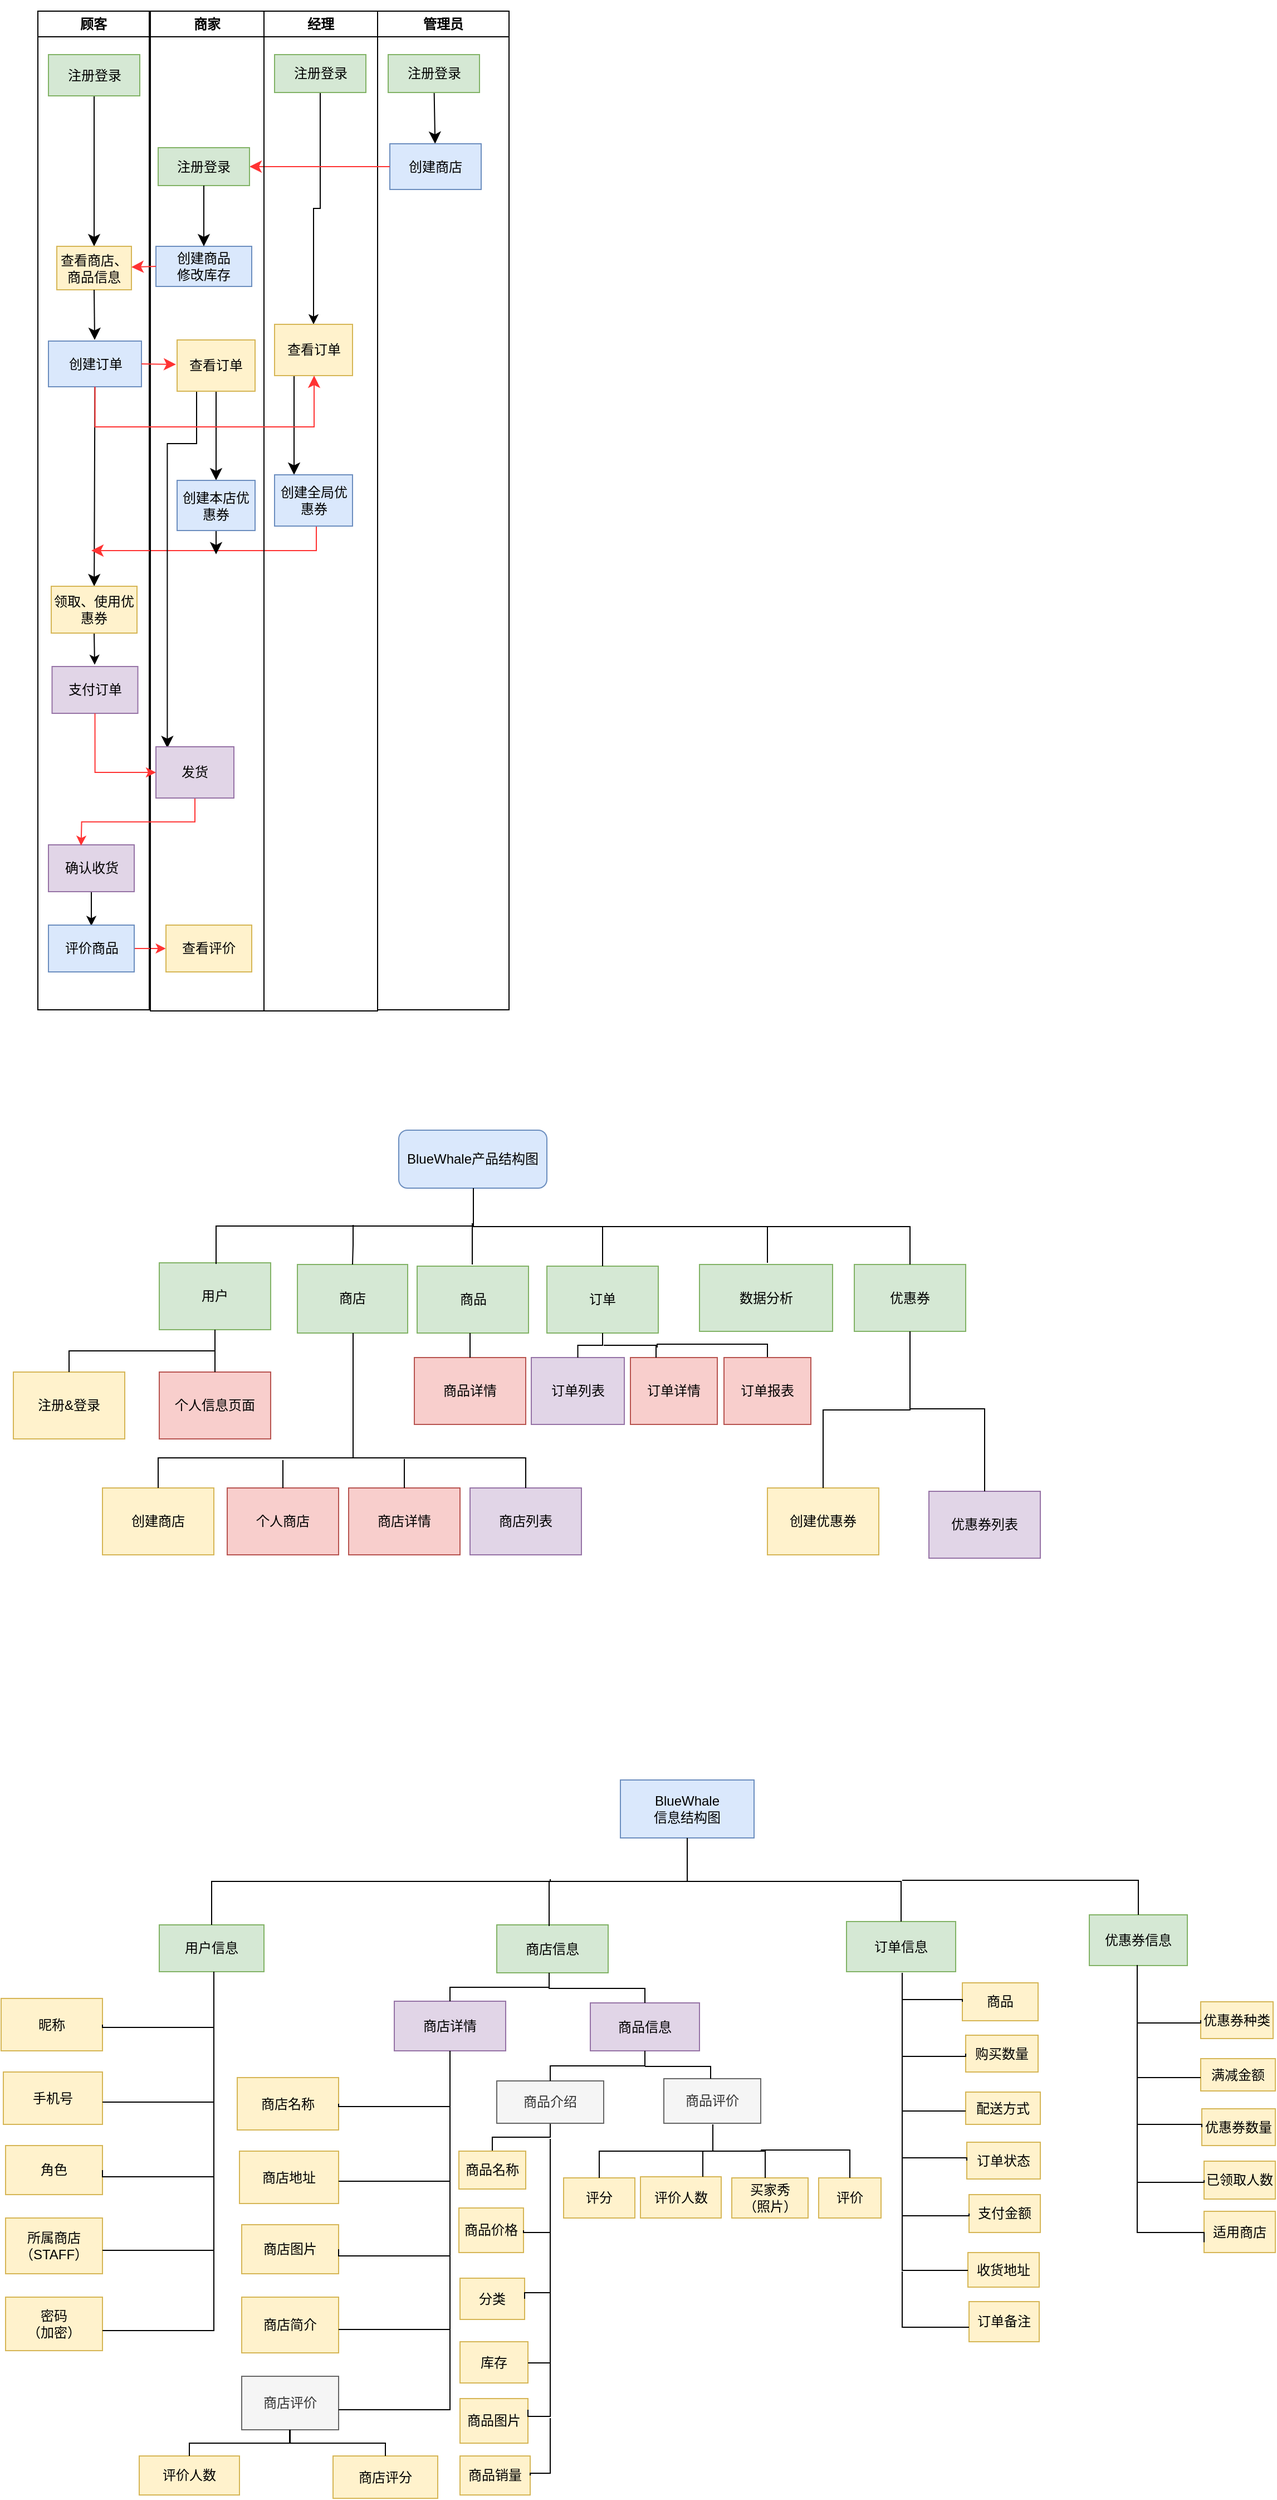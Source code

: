<mxfile version="24.4.9" type="github">
  <diagram name="第 1 页" id="Z2feuIrGMQaKYotuqINe">
    <mxGraphModel dx="2056" dy="1113" grid="0" gridSize="10" guides="1" tooltips="1" connect="1" arrows="1" fold="1" page="0" pageScale="1" pageWidth="827" pageHeight="1169" math="0" shadow="0">
      <root>
        <mxCell id="0" />
        <mxCell id="1" parent="0" />
        <mxCell id="YAOU13rI1jtthDPteihQ-1" value="顾客" style="swimlane;whiteSpace=wrap;html=1;" parent="1" vertex="1">
          <mxGeometry x="-303" y="-278" width="100" height="896" as="geometry" />
        </mxCell>
        <mxCell id="YAOU13rI1jtthDPteihQ-42" value="" style="edgeStyle=none;curved=1;rounded=0;orthogonalLoop=1;jettySize=auto;html=1;fontSize=12;startSize=8;endSize=8;" parent="YAOU13rI1jtthDPteihQ-1" source="YAOU13rI1jtthDPteihQ-11" target="YAOU13rI1jtthDPteihQ-41" edge="1">
          <mxGeometry relative="1" as="geometry" />
        </mxCell>
        <mxCell id="YAOU13rI1jtthDPteihQ-11" value="注册登录" style="rounded=0;whiteSpace=wrap;html=1;fillColor=#d5e8d4;strokeColor=#82b366;" parent="YAOU13rI1jtthDPteihQ-1" vertex="1">
          <mxGeometry x="9.5" y="39" width="82" height="37" as="geometry" />
        </mxCell>
        <mxCell id="YAOU13rI1jtthDPteihQ-41" value="查看商店、商品信息" style="rounded=0;whiteSpace=wrap;html=1;fillColor=#fff2cc;strokeColor=#d6b656;" parent="YAOU13rI1jtthDPteihQ-1" vertex="1">
          <mxGeometry x="17" y="211" width="67" height="39" as="geometry" />
        </mxCell>
        <mxCell id="YAOU13rI1jtthDPteihQ-68" value="" style="edgeStyle=none;curved=1;rounded=0;orthogonalLoop=1;jettySize=auto;html=1;fontSize=12;startSize=8;endSize=8;" parent="YAOU13rI1jtthDPteihQ-1" source="YAOU13rI1jtthDPteihQ-46" target="YAOU13rI1jtthDPteihQ-67" edge="1">
          <mxGeometry relative="1" as="geometry" />
        </mxCell>
        <mxCell id="YAOU13rI1jtthDPteihQ-46" value="创建订单" style="rounded=0;whiteSpace=wrap;html=1;fillColor=#dae8fc;strokeColor=#6c8ebf;" parent="YAOU13rI1jtthDPteihQ-1" vertex="1">
          <mxGeometry x="9.5" y="296" width="83.5" height="41" as="geometry" />
        </mxCell>
        <mxCell id="d0WVinOz0NllohWS_fRl-2" style="edgeStyle=orthogonalEdgeStyle;rounded=0;orthogonalLoop=1;jettySize=auto;html=1;exitX=0.5;exitY=1;exitDx=0;exitDy=0;" parent="YAOU13rI1jtthDPteihQ-1" source="YAOU13rI1jtthDPteihQ-67" edge="1">
          <mxGeometry relative="1" as="geometry">
            <mxPoint x="51" y="586.4" as="targetPoint" />
          </mxGeometry>
        </mxCell>
        <mxCell id="YAOU13rI1jtthDPteihQ-67" value="领取、使用优惠券" style="whiteSpace=wrap;html=1;rounded=0;fillColor=#fff2cc;strokeColor=#d6b656;" parent="YAOU13rI1jtthDPteihQ-1" vertex="1">
          <mxGeometry x="12" y="516" width="77" height="42" as="geometry" />
        </mxCell>
        <mxCell id="d0WVinOz0NllohWS_fRl-11" value="支付订单" style="whiteSpace=wrap;html=1;rounded=0;fillColor=#e1d5e7;strokeColor=#9673a6;" parent="YAOU13rI1jtthDPteihQ-1" vertex="1">
          <mxGeometry x="12.75" y="588" width="77" height="42" as="geometry" />
        </mxCell>
        <mxCell id="d0WVinOz0NllohWS_fRl-17" style="edgeStyle=orthogonalEdgeStyle;rounded=0;orthogonalLoop=1;jettySize=auto;html=1;exitX=0.5;exitY=1;exitDx=0;exitDy=0;" parent="YAOU13rI1jtthDPteihQ-1" source="d0WVinOz0NllohWS_fRl-16" edge="1">
          <mxGeometry relative="1" as="geometry">
            <mxPoint x="48" y="820.8" as="targetPoint" />
          </mxGeometry>
        </mxCell>
        <mxCell id="d0WVinOz0NllohWS_fRl-16" value="确认收货" style="whiteSpace=wrap;html=1;rounded=0;fillColor=#e1d5e7;strokeColor=#9673a6;" parent="YAOU13rI1jtthDPteihQ-1" vertex="1">
          <mxGeometry x="9.5" y="748" width="77" height="42" as="geometry" />
        </mxCell>
        <mxCell id="d0WVinOz0NllohWS_fRl-33" style="edgeStyle=orthogonalEdgeStyle;rounded=0;orthogonalLoop=1;jettySize=auto;html=1;exitX=1;exitY=0.5;exitDx=0;exitDy=0;strokeColor=#FF3333;" parent="YAOU13rI1jtthDPteihQ-1" source="d0WVinOz0NllohWS_fRl-29" edge="1">
          <mxGeometry relative="1" as="geometry">
            <mxPoint x="114.8" y="841" as="targetPoint" />
          </mxGeometry>
        </mxCell>
        <mxCell id="d0WVinOz0NllohWS_fRl-29" value="评价商品" style="whiteSpace=wrap;html=1;rounded=0;fillColor=#dae8fc;strokeColor=#6c8ebf;" parent="YAOU13rI1jtthDPteihQ-1" vertex="1">
          <mxGeometry x="9.5" y="820" width="77" height="42" as="geometry" />
        </mxCell>
        <mxCell id="YAOU13rI1jtthDPteihQ-5" value="经理" style="swimlane;whiteSpace=wrap;html=1;" parent="1" vertex="1">
          <mxGeometry x="-100" y="-278" width="102" height="897" as="geometry" />
        </mxCell>
        <mxCell id="d0WVinOz0NllohWS_fRl-35" style="edgeStyle=orthogonalEdgeStyle;rounded=0;orthogonalLoop=1;jettySize=auto;html=1;exitX=0.5;exitY=1;exitDx=0;exitDy=0;entryX=0.5;entryY=0;entryDx=0;entryDy=0;" parent="YAOU13rI1jtthDPteihQ-5" source="YAOU13rI1jtthDPteihQ-13" target="YAOU13rI1jtthDPteihQ-52" edge="1">
          <mxGeometry relative="1" as="geometry" />
        </mxCell>
        <mxCell id="YAOU13rI1jtthDPteihQ-13" value="注册登录" style="rounded=0;whiteSpace=wrap;html=1;fillColor=#d5e8d4;strokeColor=#82b366;" parent="YAOU13rI1jtthDPteihQ-5" vertex="1">
          <mxGeometry x="9.5" y="39" width="82" height="34" as="geometry" />
        </mxCell>
        <mxCell id="YAOU13rI1jtthDPteihQ-61" style="edgeStyle=none;curved=1;rounded=0;orthogonalLoop=1;jettySize=auto;html=1;exitX=0.25;exitY=1;exitDx=0;exitDy=0;fontSize=12;startSize=8;endSize=8;entryX=0.25;entryY=0;entryDx=0;entryDy=0;" parent="YAOU13rI1jtthDPteihQ-5" source="YAOU13rI1jtthDPteihQ-52" target="YAOU13rI1jtthDPteihQ-62" edge="1">
          <mxGeometry relative="1" as="geometry">
            <mxPoint x="27" y="433.0" as="targetPoint" />
          </mxGeometry>
        </mxCell>
        <mxCell id="YAOU13rI1jtthDPteihQ-52" value="查看订单" style="rounded=0;whiteSpace=wrap;html=1;fillColor=#fff2cc;strokeColor=#d6b656;" parent="YAOU13rI1jtthDPteihQ-5" vertex="1">
          <mxGeometry x="9.5" y="281" width="70" height="46" as="geometry" />
        </mxCell>
        <mxCell id="YAOU13rI1jtthDPteihQ-71" style="edgeStyle=orthogonalEdgeStyle;rounded=0;orthogonalLoop=1;jettySize=auto;html=1;exitX=0.5;exitY=1;exitDx=0;exitDy=0;fontSize=12;startSize=8;endSize=8;strokeColor=#FF3333;" parent="YAOU13rI1jtthDPteihQ-5" source="YAOU13rI1jtthDPteihQ-62" edge="1">
          <mxGeometry relative="1" as="geometry">
            <mxPoint x="-155" y="484" as="targetPoint" />
            <Array as="points">
              <mxPoint x="47" y="462" />
              <mxPoint x="47" y="484" />
            </Array>
          </mxGeometry>
        </mxCell>
        <mxCell id="YAOU13rI1jtthDPteihQ-62" value="创建全局优惠券" style="rounded=0;whiteSpace=wrap;html=1;fillColor=#dae8fc;strokeColor=#6c8ebf;" parent="YAOU13rI1jtthDPteihQ-5" vertex="1">
          <mxGeometry x="9.5" y="416" width="70" height="46" as="geometry" />
        </mxCell>
        <mxCell id="YAOU13rI1jtthDPteihQ-6" value="管理员" style="swimlane;whiteSpace=wrap;html=1;" parent="1" vertex="1">
          <mxGeometry x="2" y="-278" width="118" height="896" as="geometry" />
        </mxCell>
        <mxCell id="YAOU13rI1jtthDPteihQ-17" value="" style="edgeStyle=none;curved=1;rounded=0;orthogonalLoop=1;jettySize=auto;html=1;fontSize=12;startSize=8;endSize=8;" parent="YAOU13rI1jtthDPteihQ-6" source="YAOU13rI1jtthDPteihQ-14" target="YAOU13rI1jtthDPteihQ-16" edge="1">
          <mxGeometry relative="1" as="geometry" />
        </mxCell>
        <mxCell id="YAOU13rI1jtthDPteihQ-14" value="注册登录" style="rounded=0;whiteSpace=wrap;html=1;fillColor=#d5e8d4;strokeColor=#82b366;" parent="YAOU13rI1jtthDPteihQ-6" vertex="1">
          <mxGeometry x="9.5" y="39" width="82" height="34" as="geometry" />
        </mxCell>
        <mxCell id="YAOU13rI1jtthDPteihQ-16" value="创建商店" style="whiteSpace=wrap;html=1;fillColor=#dae8fc;strokeColor=#6c8ebf;rounded=0;" parent="YAOU13rI1jtthDPteihQ-6" vertex="1">
          <mxGeometry x="11" y="119" width="82" height="41" as="geometry" />
        </mxCell>
        <mxCell id="YAOU13rI1jtthDPteihQ-18" value="" style="edgeStyle=none;curved=1;rounded=0;orthogonalLoop=1;jettySize=auto;html=1;fontSize=12;startSize=8;endSize=8;strokeColor=#FF3333;" parent="1" source="YAOU13rI1jtthDPteihQ-16" target="YAOU13rI1jtthDPteihQ-12" edge="1">
          <mxGeometry relative="1" as="geometry" />
        </mxCell>
        <mxCell id="YAOU13rI1jtthDPteihQ-33" style="edgeStyle=none;curved=1;rounded=0;orthogonalLoop=1;jettySize=auto;html=1;exitX=0.75;exitY=0;exitDx=0;exitDy=0;fontSize=12;startSize=8;endSize=8;" parent="1" source="YAOU13rI1jtthDPteihQ-1" target="YAOU13rI1jtthDPteihQ-1" edge="1">
          <mxGeometry relative="1" as="geometry" />
        </mxCell>
        <mxCell id="YAOU13rI1jtthDPteihQ-4" value="商家" style="swimlane;whiteSpace=wrap;html=1;" parent="1" vertex="1">
          <mxGeometry x="-202" y="-278" width="102" height="897" as="geometry" />
        </mxCell>
        <mxCell id="YAOU13rI1jtthDPteihQ-12" value="注册登录" style="rounded=0;whiteSpace=wrap;html=1;fillColor=#d5e8d4;strokeColor=#82b366;" parent="YAOU13rI1jtthDPteihQ-4" vertex="1">
          <mxGeometry x="7" y="122.5" width="82" height="34" as="geometry" />
        </mxCell>
        <mxCell id="YAOU13rI1jtthDPteihQ-28" value="创建商品&lt;div&gt;&lt;span style=&quot;background-color: initial;&quot;&gt;修改库存&lt;/span&gt;&lt;br&gt;&lt;/div&gt;" style="rounded=0;whiteSpace=wrap;html=1;fillColor=#dae8fc;strokeColor=#6c8ebf;" parent="YAOU13rI1jtthDPteihQ-4" vertex="1">
          <mxGeometry x="5" y="211" width="86" height="36" as="geometry" />
        </mxCell>
        <mxCell id="YAOU13rI1jtthDPteihQ-27" value="" style="endArrow=classic;html=1;rounded=0;fontSize=12;startSize=8;endSize=8;curved=1;exitX=0.5;exitY=1;exitDx=0;exitDy=0;" parent="YAOU13rI1jtthDPteihQ-4" source="YAOU13rI1jtthDPteihQ-12" target="YAOU13rI1jtthDPteihQ-28" edge="1">
          <mxGeometry width="50" height="50" relative="1" as="geometry">
            <mxPoint x="74" y="134" as="sourcePoint" />
            <mxPoint x="48" y="190" as="targetPoint" />
          </mxGeometry>
        </mxCell>
        <mxCell id="YAOU13rI1jtthDPteihQ-60" value="" style="edgeStyle=none;curved=1;rounded=0;orthogonalLoop=1;jettySize=auto;html=1;fontSize=12;startSize=8;endSize=8;" parent="YAOU13rI1jtthDPteihQ-4" source="YAOU13rI1jtthDPteihQ-50" target="YAOU13rI1jtthDPteihQ-59" edge="1">
          <mxGeometry relative="1" as="geometry" />
        </mxCell>
        <mxCell id="YAOU13rI1jtthDPteihQ-65" style="edgeStyle=orthogonalEdgeStyle;rounded=0;orthogonalLoop=1;jettySize=auto;html=1;exitX=0.25;exitY=1;exitDx=0;exitDy=0;fontSize=12;startSize=8;endSize=8;entryX=0.146;entryY=0.026;entryDx=0;entryDy=0;entryPerimeter=0;" parent="YAOU13rI1jtthDPteihQ-4" source="YAOU13rI1jtthDPteihQ-50" target="YAOU13rI1jtthDPteihQ-66" edge="1">
          <mxGeometry relative="1" as="geometry">
            <mxPoint x="15" y="524" as="targetPoint" />
            <Array as="points">
              <mxPoint x="42" y="388" />
              <mxPoint x="15" y="388" />
            </Array>
          </mxGeometry>
        </mxCell>
        <mxCell id="YAOU13rI1jtthDPteihQ-50" value="查看订单" style="rounded=0;whiteSpace=wrap;html=1;fillColor=#fff2cc;strokeColor=#d6b656;" parent="YAOU13rI1jtthDPteihQ-4" vertex="1">
          <mxGeometry x="24" y="295" width="70" height="46" as="geometry" />
        </mxCell>
        <mxCell id="YAOU13rI1jtthDPteihQ-73" style="edgeStyle=none;curved=1;rounded=0;orthogonalLoop=1;jettySize=auto;html=1;exitX=0.5;exitY=1;exitDx=0;exitDy=0;fontSize=12;startSize=8;endSize=8;" parent="YAOU13rI1jtthDPteihQ-4" source="YAOU13rI1jtthDPteihQ-59" edge="1">
          <mxGeometry relative="1" as="geometry">
            <mxPoint x="59" y="487.4" as="targetPoint" />
          </mxGeometry>
        </mxCell>
        <mxCell id="YAOU13rI1jtthDPteihQ-59" value="创建本店优惠券" style="rounded=0;whiteSpace=wrap;html=1;fillColor=#dae8fc;strokeColor=#6c8ebf;" parent="YAOU13rI1jtthDPteihQ-4" vertex="1">
          <mxGeometry x="24" y="421" width="70" height="45" as="geometry" />
        </mxCell>
        <mxCell id="d0WVinOz0NllohWS_fRl-15" style="edgeStyle=orthogonalEdgeStyle;rounded=0;orthogonalLoop=1;jettySize=auto;html=1;exitX=0.5;exitY=1;exitDx=0;exitDy=0;strokeColor=#FF3333;" parent="YAOU13rI1jtthDPteihQ-4" source="YAOU13rI1jtthDPteihQ-66" edge="1">
          <mxGeometry relative="1" as="geometry">
            <mxPoint x="-62.2" y="748.8" as="targetPoint" />
          </mxGeometry>
        </mxCell>
        <mxCell id="YAOU13rI1jtthDPteihQ-66" value="发货" style="rounded=0;whiteSpace=wrap;html=1;fillColor=#e1d5e7;strokeColor=#9673a6;" parent="YAOU13rI1jtthDPteihQ-4" vertex="1">
          <mxGeometry x="5" y="660" width="70" height="46" as="geometry" />
        </mxCell>
        <mxCell id="d0WVinOz0NllohWS_fRl-34" value="查看评价" style="whiteSpace=wrap;html=1;rounded=0;fillColor=#fff2cc;strokeColor=#d6b656;" parent="YAOU13rI1jtthDPteihQ-4" vertex="1">
          <mxGeometry x="14" y="820" width="77" height="42" as="geometry" />
        </mxCell>
        <mxCell id="YAOU13rI1jtthDPteihQ-40" value="" style="endArrow=classic;html=1;rounded=0;fontSize=12;startSize=8;endSize=8;curved=1;exitX=0;exitY=0.5;exitDx=0;exitDy=0;strokeColor=#FF3333;" parent="1" source="YAOU13rI1jtthDPteihQ-28" target="YAOU13rI1jtthDPteihQ-41" edge="1">
          <mxGeometry width="50" height="50" relative="1" as="geometry">
            <mxPoint x="65" y="-51" as="sourcePoint" />
            <mxPoint x="-232" y="-49" as="targetPoint" />
          </mxGeometry>
        </mxCell>
        <mxCell id="YAOU13rI1jtthDPteihQ-45" value="" style="endArrow=classic;html=1;rounded=0;fontSize=12;startSize=8;endSize=8;curved=1;exitX=0.5;exitY=1;exitDx=0;exitDy=0;" parent="1" source="YAOU13rI1jtthDPteihQ-41" edge="1">
          <mxGeometry width="50" height="50" relative="1" as="geometry">
            <mxPoint x="-11" y="39" as="sourcePoint" />
            <mxPoint x="-252" y="17" as="targetPoint" />
          </mxGeometry>
        </mxCell>
        <mxCell id="YAOU13rI1jtthDPteihQ-49" value="" style="endArrow=classic;html=1;rounded=0;fontSize=12;startSize=8;endSize=8;curved=1;exitX=1;exitY=0.5;exitDx=0;exitDy=0;strokeColor=#FF3333;" parent="1" source="YAOU13rI1jtthDPteihQ-46" edge="1">
          <mxGeometry width="50" height="50" relative="1" as="geometry">
            <mxPoint x="-11" y="39" as="sourcePoint" />
            <mxPoint x="-179" y="39" as="targetPoint" />
          </mxGeometry>
        </mxCell>
        <mxCell id="YAOU13rI1jtthDPteihQ-51" value="" style="endArrow=classic;html=1;rounded=0;fontSize=12;startSize=8;endSize=8;exitX=0.5;exitY=1;exitDx=0;exitDy=0;strokeColor=#FF3333;edgeStyle=orthogonalEdgeStyle;" parent="1" source="YAOU13rI1jtthDPteihQ-46" edge="1">
          <mxGeometry width="50" height="50" relative="1" as="geometry">
            <mxPoint x="-11" y="39" as="sourcePoint" />
            <mxPoint x="-55" y="49" as="targetPoint" />
            <Array as="points">
              <mxPoint x="-252" y="95" />
              <mxPoint x="-55" y="95" />
            </Array>
          </mxGeometry>
        </mxCell>
        <mxCell id="d0WVinOz0NllohWS_fRl-13" style="edgeStyle=orthogonalEdgeStyle;rounded=0;orthogonalLoop=1;jettySize=auto;html=1;exitX=0.5;exitY=1;exitDx=0;exitDy=0;entryX=0;entryY=0.5;entryDx=0;entryDy=0;strokeColor=#FF3333;" parent="1" source="d0WVinOz0NllohWS_fRl-11" target="YAOU13rI1jtthDPteihQ-66" edge="1">
          <mxGeometry relative="1" as="geometry" />
        </mxCell>
        <mxCell id="d0WVinOz0NllohWS_fRl-39" value="BlueWhale产品结构图" style="rounded=1;whiteSpace=wrap;html=1;fillColor=#dae8fc;strokeColor=#6c8ebf;" parent="1" vertex="1">
          <mxGeometry x="21" y="726" width="133" height="52" as="geometry" />
        </mxCell>
        <mxCell id="d0WVinOz0NllohWS_fRl-40" value="优惠券" style="whiteSpace=wrap;html=1;align=center;verticalAlign=middle;treeFolding=1;treeMoving=1;newEdgeStyle={&quot;edgeStyle&quot;:&quot;elbowEdgeStyle&quot;,&quot;startArrow&quot;:&quot;none&quot;,&quot;endArrow&quot;:&quot;none&quot;};fillColor=#d5e8d4;strokeColor=#82b366;" parent="1" vertex="1">
          <mxGeometry x="430" y="846.5" width="100" height="60" as="geometry" />
        </mxCell>
        <mxCell id="d0WVinOz0NllohWS_fRl-41" value="" style="edgeStyle=elbowEdgeStyle;elbow=vertical;sourcePerimeterSpacing=0;targetPerimeterSpacing=0;startArrow=none;endArrow=none;rounded=0;curved=0;" parent="1" target="d0WVinOz0NllohWS_fRl-40" edge="1">
          <mxGeometry relative="1" as="geometry">
            <mxPoint x="88" y="778" as="sourcePoint" />
          </mxGeometry>
        </mxCell>
        <mxCell id="d0WVinOz0NllohWS_fRl-42" value="订单" style="whiteSpace=wrap;html=1;align=center;verticalAlign=middle;treeFolding=1;treeMoving=1;newEdgeStyle={&quot;edgeStyle&quot;:&quot;elbowEdgeStyle&quot;,&quot;startArrow&quot;:&quot;none&quot;,&quot;endArrow&quot;:&quot;none&quot;};fillColor=#d5e8d4;strokeColor=#82b366;" parent="1" vertex="1">
          <mxGeometry x="154" y="848" width="100" height="60" as="geometry" />
        </mxCell>
        <mxCell id="d0WVinOz0NllohWS_fRl-43" value="" style="edgeStyle=elbowEdgeStyle;elbow=vertical;sourcePerimeterSpacing=0;targetPerimeterSpacing=0;startArrow=none;endArrow=none;rounded=0;curved=0;" parent="1" target="d0WVinOz0NllohWS_fRl-42" edge="1">
          <mxGeometry relative="1" as="geometry">
            <mxPoint x="204" y="813" as="sourcePoint" />
          </mxGeometry>
        </mxCell>
        <mxCell id="d0WVinOz0NllohWS_fRl-44" value="用户" style="whiteSpace=wrap;html=1;align=center;verticalAlign=middle;treeFolding=1;treeMoving=1;newEdgeStyle={&quot;edgeStyle&quot;:&quot;elbowEdgeStyle&quot;,&quot;startArrow&quot;:&quot;none&quot;,&quot;endArrow&quot;:&quot;none&quot;};fillColor=#d5e8d4;strokeColor=#82b366;" parent="1" vertex="1">
          <mxGeometry x="-194" y="845" width="100" height="60" as="geometry" />
        </mxCell>
        <mxCell id="d0WVinOz0NllohWS_fRl-45" value="" style="edgeStyle=elbowEdgeStyle;elbow=vertical;sourcePerimeterSpacing=0;targetPerimeterSpacing=0;startArrow=none;endArrow=none;rounded=0;curved=0;" parent="1" edge="1">
          <mxGeometry relative="1" as="geometry">
            <mxPoint x="88" y="790" as="sourcePoint" />
            <mxPoint x="-143" y="846" as="targetPoint" />
            <Array as="points">
              <mxPoint x="-26" y="812" />
            </Array>
          </mxGeometry>
        </mxCell>
        <mxCell id="d0WVinOz0NllohWS_fRl-46" value="商店" style="whiteSpace=wrap;html=1;align=center;verticalAlign=middle;treeFolding=1;treeMoving=1;newEdgeStyle={&quot;edgeStyle&quot;:&quot;elbowEdgeStyle&quot;,&quot;startArrow&quot;:&quot;none&quot;,&quot;endArrow&quot;:&quot;none&quot;};fillColor=#d5e8d4;strokeColor=#82b366;" parent="1" vertex="1">
          <mxGeometry x="-70" y="846.5" width="99" height="61.5" as="geometry" />
        </mxCell>
        <mxCell id="d0WVinOz0NllohWS_fRl-47" value="" style="edgeStyle=elbowEdgeStyle;elbow=vertical;sourcePerimeterSpacing=0;targetPerimeterSpacing=0;startArrow=none;endArrow=none;rounded=0;curved=0;" parent="1" target="d0WVinOz0NllohWS_fRl-46" edge="1">
          <mxGeometry relative="1" as="geometry">
            <mxPoint x="-20" y="811" as="sourcePoint" />
          </mxGeometry>
        </mxCell>
        <mxCell id="d0WVinOz0NllohWS_fRl-48" value="商品" style="whiteSpace=wrap;html=1;align=center;verticalAlign=middle;treeFolding=1;treeMoving=1;newEdgeStyle={&quot;edgeStyle&quot;:&quot;elbowEdgeStyle&quot;,&quot;startArrow&quot;:&quot;none&quot;,&quot;endArrow&quot;:&quot;none&quot;};fillColor=#d5e8d4;strokeColor=#82b366;" parent="1" vertex="1">
          <mxGeometry x="37.5" y="848" width="100" height="60" as="geometry" />
        </mxCell>
        <mxCell id="d0WVinOz0NllohWS_fRl-49" value="" style="edgeStyle=elbowEdgeStyle;elbow=vertical;sourcePerimeterSpacing=0;targetPerimeterSpacing=0;startArrow=none;endArrow=none;rounded=0;curved=0;" parent="1" edge="1">
          <mxGeometry relative="1" as="geometry">
            <mxPoint x="87" y="809.5" as="sourcePoint" />
            <mxPoint x="87" y="846.5" as="targetPoint" />
            <Array as="points">
              <mxPoint x="87" y="838.5" />
            </Array>
          </mxGeometry>
        </mxCell>
        <mxCell id="d0WVinOz0NllohWS_fRl-51" value="注册&amp;amp;登录" style="whiteSpace=wrap;html=1;align=center;verticalAlign=middle;treeFolding=1;treeMoving=1;newEdgeStyle={&quot;edgeStyle&quot;:&quot;elbowEdgeStyle&quot;,&quot;startArrow&quot;:&quot;none&quot;,&quot;endArrow&quot;:&quot;none&quot;};fillColor=#fff2cc;strokeColor=#d6b656;" parent="1" vertex="1">
          <mxGeometry x="-325" y="943" width="100" height="60" as="geometry" />
        </mxCell>
        <mxCell id="d0WVinOz0NllohWS_fRl-52" value="" style="edgeStyle=elbowEdgeStyle;elbow=vertical;sourcePerimeterSpacing=0;targetPerimeterSpacing=0;startArrow=none;endArrow=none;rounded=0;curved=0;" parent="1" target="d0WVinOz0NllohWS_fRl-51" edge="1">
          <mxGeometry relative="1" as="geometry">
            <mxPoint x="-144" y="905" as="sourcePoint" />
          </mxGeometry>
        </mxCell>
        <mxCell id="d0WVinOz0NllohWS_fRl-53" value="个人信息页面" style="whiteSpace=wrap;html=1;align=center;verticalAlign=middle;treeFolding=1;treeMoving=1;newEdgeStyle={&quot;edgeStyle&quot;:&quot;elbowEdgeStyle&quot;,&quot;startArrow&quot;:&quot;none&quot;,&quot;endArrow&quot;:&quot;none&quot;};fillColor=#f8cecc;strokeColor=#b85450;" parent="1" vertex="1">
          <mxGeometry x="-194" y="943" width="100" height="60" as="geometry" />
        </mxCell>
        <mxCell id="d0WVinOz0NllohWS_fRl-54" value="" style="edgeStyle=elbowEdgeStyle;elbow=vertical;sourcePerimeterSpacing=0;targetPerimeterSpacing=0;startArrow=none;endArrow=none;rounded=0;curved=0;" parent="1" target="d0WVinOz0NllohWS_fRl-53" edge="1">
          <mxGeometry relative="1" as="geometry">
            <mxPoint x="-144" y="923" as="sourcePoint" />
          </mxGeometry>
        </mxCell>
        <mxCell id="d0WVinOz0NllohWS_fRl-55" value="创建商店" style="whiteSpace=wrap;html=1;align=center;verticalAlign=middle;treeFolding=1;treeMoving=1;newEdgeStyle={&quot;edgeStyle&quot;:&quot;elbowEdgeStyle&quot;,&quot;startArrow&quot;:&quot;none&quot;,&quot;endArrow&quot;:&quot;none&quot;};fillColor=#fff2cc;strokeColor=#d6b656;" parent="1" vertex="1">
          <mxGeometry x="-245" y="1047" width="100" height="60" as="geometry" />
        </mxCell>
        <mxCell id="d0WVinOz0NllohWS_fRl-56" value="" style="edgeStyle=elbowEdgeStyle;elbow=vertical;sourcePerimeterSpacing=0;targetPerimeterSpacing=0;startArrow=none;endArrow=none;rounded=0;curved=0;" parent="1" target="d0WVinOz0NllohWS_fRl-55" edge="1">
          <mxGeometry relative="1" as="geometry">
            <mxPoint x="-20" y="908" as="sourcePoint" />
            <Array as="points">
              <mxPoint x="-80" y="1020" />
            </Array>
          </mxGeometry>
        </mxCell>
        <mxCell id="d0WVinOz0NllohWS_fRl-57" value="个人商店" style="whiteSpace=wrap;html=1;align=center;verticalAlign=middle;treeFolding=1;treeMoving=1;newEdgeStyle={&quot;edgeStyle&quot;:&quot;elbowEdgeStyle&quot;,&quot;startArrow&quot;:&quot;none&quot;,&quot;endArrow&quot;:&quot;none&quot;};fillColor=#f8cecc;strokeColor=#b85450;" parent="1" vertex="1">
          <mxGeometry x="-133" y="1047" width="100" height="60" as="geometry" />
        </mxCell>
        <mxCell id="d0WVinOz0NllohWS_fRl-58" value="" style="edgeStyle=elbowEdgeStyle;elbow=vertical;sourcePerimeterSpacing=0;targetPerimeterSpacing=0;startArrow=none;endArrow=none;rounded=0;curved=0;" parent="1" target="d0WVinOz0NllohWS_fRl-57" edge="1">
          <mxGeometry relative="1" as="geometry">
            <mxPoint x="-83" y="1022" as="sourcePoint" />
          </mxGeometry>
        </mxCell>
        <mxCell id="d0WVinOz0NllohWS_fRl-59" value="商店列表" style="whiteSpace=wrap;html=1;align=center;verticalAlign=middle;treeFolding=1;treeMoving=1;newEdgeStyle={&quot;edgeStyle&quot;:&quot;elbowEdgeStyle&quot;,&quot;startArrow&quot;:&quot;none&quot;,&quot;endArrow&quot;:&quot;none&quot;};fillColor=#e1d5e7;strokeColor=#9673a6;" parent="1" vertex="1">
          <mxGeometry x="85" y="1047" width="100" height="60" as="geometry" />
        </mxCell>
        <mxCell id="d0WVinOz0NllohWS_fRl-60" value="" style="edgeStyle=elbowEdgeStyle;elbow=vertical;sourcePerimeterSpacing=0;targetPerimeterSpacing=0;startArrow=none;endArrow=none;rounded=0;curved=0;" parent="1" target="d0WVinOz0NllohWS_fRl-59" edge="1">
          <mxGeometry relative="1" as="geometry">
            <mxPoint x="-21" y="1020" as="sourcePoint" />
            <Array as="points">
              <mxPoint x="47" y="1020" />
            </Array>
          </mxGeometry>
        </mxCell>
        <mxCell id="d0WVinOz0NllohWS_fRl-61" value="商店详情" style="whiteSpace=wrap;html=1;align=center;verticalAlign=middle;treeFolding=1;treeMoving=1;newEdgeStyle={&quot;edgeStyle&quot;:&quot;elbowEdgeStyle&quot;,&quot;startArrow&quot;:&quot;none&quot;,&quot;endArrow&quot;:&quot;none&quot;};fillColor=#f8cecc;strokeColor=#b85450;" parent="1" vertex="1">
          <mxGeometry x="-24" y="1047" width="100" height="60" as="geometry" />
        </mxCell>
        <mxCell id="d0WVinOz0NllohWS_fRl-62" value="" style="edgeStyle=elbowEdgeStyle;elbow=vertical;sourcePerimeterSpacing=0;targetPerimeterSpacing=0;startArrow=none;endArrow=none;rounded=0;curved=0;" parent="1" target="d0WVinOz0NllohWS_fRl-61" edge="1">
          <mxGeometry relative="1" as="geometry">
            <mxPoint x="26" y="1021" as="sourcePoint" />
          </mxGeometry>
        </mxCell>
        <mxCell id="d0WVinOz0NllohWS_fRl-63" value="商品详情" style="whiteSpace=wrap;html=1;align=center;verticalAlign=middle;treeFolding=1;treeMoving=1;newEdgeStyle={&quot;edgeStyle&quot;:&quot;elbowEdgeStyle&quot;,&quot;startArrow&quot;:&quot;none&quot;,&quot;endArrow&quot;:&quot;none&quot;};fillColor=#f8cecc;strokeColor=#b85450;" parent="1" vertex="1">
          <mxGeometry x="35" y="930" width="100" height="60" as="geometry" />
        </mxCell>
        <mxCell id="d0WVinOz0NllohWS_fRl-64" value="" style="edgeStyle=elbowEdgeStyle;elbow=vertical;sourcePerimeterSpacing=0;targetPerimeterSpacing=0;startArrow=none;endArrow=none;rounded=0;curved=0;" parent="1" target="d0WVinOz0NllohWS_fRl-63" edge="1">
          <mxGeometry relative="1" as="geometry">
            <mxPoint x="85" y="908" as="sourcePoint" />
          </mxGeometry>
        </mxCell>
        <mxCell id="d0WVinOz0NllohWS_fRl-65" value="订单列表" style="whiteSpace=wrap;html=1;align=center;verticalAlign=middle;treeFolding=1;treeMoving=1;newEdgeStyle={&quot;edgeStyle&quot;:&quot;elbowEdgeStyle&quot;,&quot;startArrow&quot;:&quot;none&quot;,&quot;endArrow&quot;:&quot;none&quot;};fillColor=#e1d5e7;strokeColor=#9673a6;" parent="1" vertex="1">
          <mxGeometry x="140" y="930" width="83.5" height="60" as="geometry" />
        </mxCell>
        <mxCell id="d0WVinOz0NllohWS_fRl-66" value="" style="edgeStyle=elbowEdgeStyle;elbow=vertical;sourcePerimeterSpacing=0;targetPerimeterSpacing=0;startArrow=none;endArrow=none;rounded=0;curved=0;" parent="1" target="d0WVinOz0NllohWS_fRl-65" edge="1">
          <mxGeometry relative="1" as="geometry">
            <mxPoint x="204" y="908" as="sourcePoint" />
          </mxGeometry>
        </mxCell>
        <mxCell id="d0WVinOz0NllohWS_fRl-69" value="订单详情" style="whiteSpace=wrap;html=1;align=center;verticalAlign=middle;treeFolding=1;treeMoving=1;newEdgeStyle={&quot;edgeStyle&quot;:&quot;elbowEdgeStyle&quot;,&quot;startArrow&quot;:&quot;none&quot;,&quot;endArrow&quot;:&quot;none&quot;};fillColor=#f8cecc;strokeColor=#b85450;" parent="1" vertex="1">
          <mxGeometry x="229" y="930" width="78" height="60" as="geometry" />
        </mxCell>
        <mxCell id="d0WVinOz0NllohWS_fRl-70" value="" style="edgeStyle=elbowEdgeStyle;elbow=vertical;sourcePerimeterSpacing=0;targetPerimeterSpacing=0;startArrow=none;endArrow=none;rounded=0;curved=0;" parent="1" target="d0WVinOz0NllohWS_fRl-69" edge="1">
          <mxGeometry relative="1" as="geometry">
            <mxPoint x="205" y="919" as="sourcePoint" />
            <Array as="points">
              <mxPoint x="252" y="919" />
            </Array>
          </mxGeometry>
        </mxCell>
        <mxCell id="d0WVinOz0NllohWS_fRl-71" value="创建优惠券" style="whiteSpace=wrap;html=1;align=center;verticalAlign=middle;treeFolding=1;treeMoving=1;newEdgeStyle={&quot;edgeStyle&quot;:&quot;elbowEdgeStyle&quot;,&quot;startArrow&quot;:&quot;none&quot;,&quot;endArrow&quot;:&quot;none&quot;};fillColor=#fff2cc;strokeColor=#d6b656;" parent="1" vertex="1">
          <mxGeometry x="352" y="1047" width="100" height="60" as="geometry" />
        </mxCell>
        <mxCell id="d0WVinOz0NllohWS_fRl-72" value="" style="edgeStyle=elbowEdgeStyle;elbow=vertical;sourcePerimeterSpacing=0;targetPerimeterSpacing=0;startArrow=none;endArrow=none;rounded=0;curved=0;exitX=0.5;exitY=1;exitDx=0;exitDy=0;" parent="1" target="d0WVinOz0NllohWS_fRl-71" edge="1" source="d0WVinOz0NllohWS_fRl-40">
          <mxGeometry relative="1" as="geometry">
            <mxPoint x="320" y="908" as="sourcePoint" />
          </mxGeometry>
        </mxCell>
        <mxCell id="d0WVinOz0NllohWS_fRl-73" value="优惠券列表" style="whiteSpace=wrap;html=1;align=center;verticalAlign=middle;treeFolding=1;treeMoving=1;newEdgeStyle={&quot;edgeStyle&quot;:&quot;elbowEdgeStyle&quot;,&quot;startArrow&quot;:&quot;none&quot;,&quot;endArrow&quot;:&quot;none&quot;};fillColor=#e1d5e7;strokeColor=#9673a6;" parent="1" vertex="1">
          <mxGeometry x="497" y="1050" width="100" height="60" as="geometry" />
        </mxCell>
        <mxCell id="d0WVinOz0NllohWS_fRl-74" value="" style="edgeStyle=elbowEdgeStyle;elbow=vertical;sourcePerimeterSpacing=0;targetPerimeterSpacing=0;startArrow=none;endArrow=none;rounded=0;curved=0;entryX=0.5;entryY=0;entryDx=0;entryDy=0;exitX=0.5;exitY=1;exitDx=0;exitDy=0;" parent="1" target="d0WVinOz0NllohWS_fRl-73" edge="1" source="d0WVinOz0NllohWS_fRl-40">
          <mxGeometry relative="1" as="geometry">
            <mxPoint x="348" y="1004" as="sourcePoint" />
            <mxPoint x="389" y="1136" as="targetPoint" />
            <Array as="points">
              <mxPoint x="496" y="976" />
            </Array>
          </mxGeometry>
        </mxCell>
        <mxCell id="d0WVinOz0NllohWS_fRl-79" value="BlueWhale&lt;div&gt;信息结构图&lt;/div&gt;" style="rounded=0;whiteSpace=wrap;html=1;fillColor=#dae8fc;strokeColor=#6c8ebf;" parent="1" vertex="1">
          <mxGeometry x="220" y="1309" width="120" height="52" as="geometry" />
        </mxCell>
        <mxCell id="d0WVinOz0NllohWS_fRl-80" value="用户信息" style="whiteSpace=wrap;html=1;align=center;verticalAlign=middle;treeFolding=1;treeMoving=1;newEdgeStyle={&quot;edgeStyle&quot;:&quot;elbowEdgeStyle&quot;,&quot;startArrow&quot;:&quot;none&quot;,&quot;endArrow&quot;:&quot;none&quot;};fillColor=#d5e8d4;strokeColor=#82b366;" parent="1" vertex="1">
          <mxGeometry x="-194" y="1439" width="94" height="42" as="geometry" />
        </mxCell>
        <mxCell id="d0WVinOz0NllohWS_fRl-81" value="" style="edgeStyle=elbowEdgeStyle;elbow=vertical;sourcePerimeterSpacing=0;targetPerimeterSpacing=0;startArrow=none;endArrow=none;rounded=0;curved=0;exitX=0.5;exitY=1;exitDx=0;exitDy=0;" parent="1" source="d0WVinOz0NllohWS_fRl-79" target="d0WVinOz0NllohWS_fRl-80" edge="1">
          <mxGeometry relative="1" as="geometry">
            <mxPoint x="99" y="1372" as="sourcePoint" />
          </mxGeometry>
        </mxCell>
        <mxCell id="d0WVinOz0NllohWS_fRl-85" value="昵称" style="whiteSpace=wrap;html=1;align=center;verticalAlign=middle;treeFolding=1;treeMoving=1;newEdgeStyle={&quot;edgeStyle&quot;:&quot;elbowEdgeStyle&quot;,&quot;startArrow&quot;:&quot;none&quot;,&quot;endArrow&quot;:&quot;none&quot;};fillColor=#fff2cc;strokeColor=#d6b656;" parent="1" vertex="1">
          <mxGeometry x="-336" y="1505" width="91" height="47" as="geometry" />
        </mxCell>
        <mxCell id="d0WVinOz0NllohWS_fRl-86" value="" style="edgeStyle=elbowEdgeStyle;elbow=vertical;sourcePerimeterSpacing=0;targetPerimeterSpacing=0;startArrow=none;endArrow=none;rounded=0;curved=0;entryX=1;entryY=0.5;entryDx=0;entryDy=0;" parent="1" target="d0WVinOz0NllohWS_fRl-85" edge="1">
          <mxGeometry relative="1" as="geometry">
            <mxPoint x="-145" y="1481" as="sourcePoint" />
            <Array as="points">
              <mxPoint x="-191" y="1531" />
            </Array>
          </mxGeometry>
        </mxCell>
        <mxCell id="d0WVinOz0NllohWS_fRl-87" value="手机号" style="whiteSpace=wrap;html=1;align=center;verticalAlign=middle;treeFolding=1;treeMoving=1;newEdgeStyle={&quot;edgeStyle&quot;:&quot;elbowEdgeStyle&quot;,&quot;startArrow&quot;:&quot;none&quot;,&quot;endArrow&quot;:&quot;none&quot;};fillColor=#fff2cc;strokeColor=#d6b656;" parent="1" vertex="1">
          <mxGeometry x="-334" y="1571" width="89" height="47" as="geometry" />
        </mxCell>
        <mxCell id="d0WVinOz0NllohWS_fRl-88" value="" style="edgeStyle=elbowEdgeStyle;elbow=vertical;sourcePerimeterSpacing=0;targetPerimeterSpacing=0;startArrow=none;endArrow=none;rounded=0;curved=0;" parent="1" target="d0WVinOz0NllohWS_fRl-87" edge="1">
          <mxGeometry relative="1" as="geometry">
            <mxPoint x="-145" y="1529" as="sourcePoint" />
            <mxPoint x="-242" y="1597.5" as="targetPoint" />
            <Array as="points">
              <mxPoint x="-194" y="1598" />
            </Array>
          </mxGeometry>
        </mxCell>
        <mxCell id="d0WVinOz0NllohWS_fRl-89" value="角色" style="whiteSpace=wrap;html=1;align=center;verticalAlign=middle;treeFolding=1;treeMoving=1;newEdgeStyle={&quot;edgeStyle&quot;:&quot;elbowEdgeStyle&quot;,&quot;startArrow&quot;:&quot;none&quot;,&quot;endArrow&quot;:&quot;none&quot;};fillColor=#fff2cc;strokeColor=#d6b656;" parent="1" vertex="1">
          <mxGeometry x="-332" y="1637" width="87" height="44" as="geometry" />
        </mxCell>
        <mxCell id="d0WVinOz0NllohWS_fRl-90" value="" style="edgeStyle=elbowEdgeStyle;elbow=vertical;sourcePerimeterSpacing=0;targetPerimeterSpacing=0;startArrow=none;endArrow=none;rounded=0;curved=0;entryX=1;entryY=0.5;entryDx=0;entryDy=0;" parent="1" target="d0WVinOz0NllohWS_fRl-89" edge="1">
          <mxGeometry relative="1" as="geometry">
            <mxPoint x="-145" y="1598" as="sourcePoint" />
            <mxPoint x="-234" y="1684" as="targetPoint" />
            <Array as="points">
              <mxPoint x="-192" y="1665" />
            </Array>
          </mxGeometry>
        </mxCell>
        <mxCell id="d0WVinOz0NllohWS_fRl-91" value="所属商店（STAFF）" style="whiteSpace=wrap;html=1;align=center;verticalAlign=middle;treeFolding=1;treeMoving=1;newEdgeStyle={&quot;edgeStyle&quot;:&quot;elbowEdgeStyle&quot;,&quot;startArrow&quot;:&quot;none&quot;,&quot;endArrow&quot;:&quot;none&quot;};fillColor=#fff2cc;strokeColor=#d6b656;" parent="1" vertex="1">
          <mxGeometry x="-332" y="1702" width="87" height="50" as="geometry" />
        </mxCell>
        <mxCell id="d0WVinOz0NllohWS_fRl-92" value="" style="edgeStyle=elbowEdgeStyle;elbow=vertical;sourcePerimeterSpacing=0;targetPerimeterSpacing=0;startArrow=none;endArrow=none;rounded=0;curved=0;" parent="1" target="d0WVinOz0NllohWS_fRl-91" edge="1">
          <mxGeometry relative="1" as="geometry">
            <mxPoint x="-145" y="1661" as="sourcePoint" />
            <Array as="points">
              <mxPoint x="-166" y="1731" />
            </Array>
          </mxGeometry>
        </mxCell>
        <mxCell id="d0WVinOz0NllohWS_fRl-93" value="密码&lt;div&gt;（加密）&lt;/div&gt;" style="whiteSpace=wrap;html=1;align=center;verticalAlign=middle;treeFolding=1;treeMoving=1;newEdgeStyle={&quot;edgeStyle&quot;:&quot;elbowEdgeStyle&quot;,&quot;startArrow&quot;:&quot;none&quot;,&quot;endArrow&quot;:&quot;none&quot;};fillColor=#fff2cc;strokeColor=#d6b656;" parent="1" vertex="1">
          <mxGeometry x="-332" y="1773" width="87" height="48" as="geometry" />
        </mxCell>
        <mxCell id="d0WVinOz0NllohWS_fRl-94" value="" style="edgeStyle=elbowEdgeStyle;elbow=vertical;sourcePerimeterSpacing=0;targetPerimeterSpacing=0;startArrow=none;endArrow=none;rounded=0;curved=0;" parent="1" target="d0WVinOz0NllohWS_fRl-93" edge="1">
          <mxGeometry relative="1" as="geometry">
            <mxPoint x="-145" y="1731" as="sourcePoint" />
            <Array as="points">
              <mxPoint x="-196" y="1803" />
            </Array>
          </mxGeometry>
        </mxCell>
        <mxCell id="d0WVinOz0NllohWS_fRl-95" value="商店信息" style="whiteSpace=wrap;html=1;align=center;verticalAlign=middle;treeFolding=1;treeMoving=1;newEdgeStyle={&quot;edgeStyle&quot;:&quot;elbowEdgeStyle&quot;,&quot;startArrow&quot;:&quot;none&quot;,&quot;endArrow&quot;:&quot;none&quot;};fillColor=#d5e8d4;strokeColor=#82b366;" parent="1" vertex="1">
          <mxGeometry x="109" y="1439" width="100" height="43" as="geometry" />
        </mxCell>
        <mxCell id="d0WVinOz0NllohWS_fRl-96" value="" style="edgeStyle=elbowEdgeStyle;elbow=vertical;sourcePerimeterSpacing=0;targetPerimeterSpacing=0;startArrow=none;endArrow=none;rounded=0;curved=0;entryX=0.47;entryY=0.023;entryDx=0;entryDy=0;entryPerimeter=0;" parent="1" target="d0WVinOz0NllohWS_fRl-95" edge="1">
          <mxGeometry relative="1" as="geometry">
            <mxPoint x="108" y="1400" as="sourcePoint" />
            <mxPoint x="80" y="1470" as="targetPoint" />
            <Array as="points">
              <mxPoint x="148" y="1400" />
            </Array>
          </mxGeometry>
        </mxCell>
        <mxCell id="d0WVinOz0NllohWS_fRl-137" value="商店详情" style="whiteSpace=wrap;html=1;align=center;verticalAlign=middle;treeFolding=1;treeMoving=1;newEdgeStyle={&quot;edgeStyle&quot;:&quot;elbowEdgeStyle&quot;,&quot;startArrow&quot;:&quot;none&quot;,&quot;endArrow&quot;:&quot;none&quot;};fillColor=#e1d5e7;strokeColor=#9673a6;" parent="1" vertex="1">
          <mxGeometry x="17" y="1507.5" width="100" height="44.5" as="geometry" />
        </mxCell>
        <mxCell id="d0WVinOz0NllohWS_fRl-138" value="" style="edgeStyle=elbowEdgeStyle;elbow=vertical;sourcePerimeterSpacing=0;targetPerimeterSpacing=0;startArrow=none;endArrow=none;rounded=0;curved=0;" parent="1" target="d0WVinOz0NllohWS_fRl-137" edge="1">
          <mxGeometry relative="1" as="geometry">
            <mxPoint x="156" y="1482" as="sourcePoint" />
          </mxGeometry>
        </mxCell>
        <mxCell id="d0WVinOz0NllohWS_fRl-150" value="商品信息" style="whiteSpace=wrap;html=1;align=center;verticalAlign=middle;treeFolding=1;treeMoving=1;newEdgeStyle={&quot;edgeStyle&quot;:&quot;elbowEdgeStyle&quot;,&quot;startArrow&quot;:&quot;none&quot;,&quot;endArrow&quot;:&quot;none&quot;};fillColor=#e1d5e7;strokeColor=#9673a6;" parent="1" vertex="1">
          <mxGeometry x="193" y="1509" width="98" height="43" as="geometry" />
        </mxCell>
        <mxCell id="d0WVinOz0NllohWS_fRl-151" value="" style="edgeStyle=elbowEdgeStyle;elbow=vertical;sourcePerimeterSpacing=0;targetPerimeterSpacing=0;startArrow=none;endArrow=none;rounded=0;curved=0;entryX=0.5;entryY=0;entryDx=0;entryDy=0;" parent="1" target="d0WVinOz0NllohWS_fRl-150" edge="1">
          <mxGeometry relative="1" as="geometry">
            <mxPoint x="156" y="1494" as="sourcePoint" />
            <mxPoint x="238" y="1546" as="targetPoint" />
            <Array as="points">
              <mxPoint x="238" y="1496" />
            </Array>
          </mxGeometry>
        </mxCell>
        <mxCell id="d0WVinOz0NllohWS_fRl-165" value="商店名称" style="whiteSpace=wrap;html=1;align=center;verticalAlign=middle;treeFolding=1;treeMoving=1;newEdgeStyle={&quot;edgeStyle&quot;:&quot;elbowEdgeStyle&quot;,&quot;startArrow&quot;:&quot;none&quot;,&quot;endArrow&quot;:&quot;none&quot;};fillColor=#fff2cc;strokeColor=#d6b656;" parent="1" vertex="1">
          <mxGeometry x="-124" y="1576" width="91" height="47" as="geometry" />
        </mxCell>
        <mxCell id="d0WVinOz0NllohWS_fRl-166" value="" style="edgeStyle=elbowEdgeStyle;elbow=vertical;sourcePerimeterSpacing=0;targetPerimeterSpacing=0;startArrow=none;endArrow=none;rounded=0;curved=0;entryX=1;entryY=0.5;entryDx=0;entryDy=0;" parent="1" target="d0WVinOz0NllohWS_fRl-165" edge="1">
          <mxGeometry relative="1" as="geometry">
            <mxPoint x="67" y="1552" as="sourcePoint" />
            <Array as="points">
              <mxPoint x="21" y="1602" />
            </Array>
          </mxGeometry>
        </mxCell>
        <mxCell id="d0WVinOz0NllohWS_fRl-167" value="商店地址" style="whiteSpace=wrap;html=1;align=center;verticalAlign=middle;treeFolding=1;treeMoving=1;newEdgeStyle={&quot;edgeStyle&quot;:&quot;elbowEdgeStyle&quot;,&quot;startArrow&quot;:&quot;none&quot;,&quot;endArrow&quot;:&quot;none&quot;};fillColor=#fff2cc;strokeColor=#d6b656;" parent="1" vertex="1">
          <mxGeometry x="-122" y="1642" width="89" height="47" as="geometry" />
        </mxCell>
        <mxCell id="d0WVinOz0NllohWS_fRl-168" value="" style="edgeStyle=elbowEdgeStyle;elbow=vertical;sourcePerimeterSpacing=0;targetPerimeterSpacing=0;startArrow=none;endArrow=none;rounded=0;curved=0;" parent="1" target="d0WVinOz0NllohWS_fRl-167" edge="1">
          <mxGeometry relative="1" as="geometry">
            <mxPoint x="67" y="1600" as="sourcePoint" />
            <mxPoint x="-30" y="1668.5" as="targetPoint" />
            <Array as="points">
              <mxPoint x="18" y="1669" />
            </Array>
          </mxGeometry>
        </mxCell>
        <mxCell id="d0WVinOz0NllohWS_fRl-169" value="商店图片" style="whiteSpace=wrap;html=1;align=center;verticalAlign=middle;treeFolding=1;treeMoving=1;newEdgeStyle={&quot;edgeStyle&quot;:&quot;elbowEdgeStyle&quot;,&quot;startArrow&quot;:&quot;none&quot;,&quot;endArrow&quot;:&quot;none&quot;};fillColor=#fff2cc;strokeColor=#d6b656;" parent="1" vertex="1">
          <mxGeometry x="-120" y="1708" width="87" height="44" as="geometry" />
        </mxCell>
        <mxCell id="d0WVinOz0NllohWS_fRl-170" value="" style="edgeStyle=elbowEdgeStyle;elbow=vertical;sourcePerimeterSpacing=0;targetPerimeterSpacing=0;startArrow=none;endArrow=none;rounded=0;curved=0;entryX=1;entryY=0.5;entryDx=0;entryDy=0;" parent="1" target="d0WVinOz0NllohWS_fRl-169" edge="1">
          <mxGeometry relative="1" as="geometry">
            <mxPoint x="67" y="1669" as="sourcePoint" />
            <mxPoint x="-22" y="1755" as="targetPoint" />
            <Array as="points">
              <mxPoint x="20" y="1736" />
            </Array>
          </mxGeometry>
        </mxCell>
        <mxCell id="d0WVinOz0NllohWS_fRl-171" value="商店简介" style="whiteSpace=wrap;html=1;align=center;verticalAlign=middle;treeFolding=1;treeMoving=1;newEdgeStyle={&quot;edgeStyle&quot;:&quot;elbowEdgeStyle&quot;,&quot;startArrow&quot;:&quot;none&quot;,&quot;endArrow&quot;:&quot;none&quot;};fillColor=#fff2cc;strokeColor=#d6b656;" parent="1" vertex="1">
          <mxGeometry x="-120" y="1773" width="87" height="50" as="geometry" />
        </mxCell>
        <mxCell id="d0WVinOz0NllohWS_fRl-172" value="" style="edgeStyle=elbowEdgeStyle;elbow=vertical;sourcePerimeterSpacing=0;targetPerimeterSpacing=0;startArrow=none;endArrow=none;rounded=0;curved=0;" parent="1" target="d0WVinOz0NllohWS_fRl-171" edge="1">
          <mxGeometry relative="1" as="geometry">
            <mxPoint x="67" y="1732" as="sourcePoint" />
            <Array as="points">
              <mxPoint x="46" y="1802" />
            </Array>
          </mxGeometry>
        </mxCell>
        <mxCell id="d0WVinOz0NllohWS_fRl-173" value="商店评价" style="whiteSpace=wrap;html=1;align=center;verticalAlign=middle;treeFolding=1;treeMoving=1;newEdgeStyle={&quot;edgeStyle&quot;:&quot;elbowEdgeStyle&quot;,&quot;startArrow&quot;:&quot;none&quot;,&quot;endArrow&quot;:&quot;none&quot;};fillColor=#f5f5f5;strokeColor=#666666;fontColor=#333333;" parent="1" vertex="1">
          <mxGeometry x="-120" y="1844" width="87" height="48" as="geometry" />
        </mxCell>
        <mxCell id="d0WVinOz0NllohWS_fRl-174" value="" style="edgeStyle=elbowEdgeStyle;elbow=vertical;sourcePerimeterSpacing=0;targetPerimeterSpacing=0;startArrow=none;endArrow=none;rounded=0;curved=0;" parent="1" target="d0WVinOz0NllohWS_fRl-173" edge="1">
          <mxGeometry relative="1" as="geometry">
            <mxPoint x="67" y="1802" as="sourcePoint" />
            <Array as="points">
              <mxPoint x="16" y="1874" />
            </Array>
          </mxGeometry>
        </mxCell>
        <mxCell id="d0WVinOz0NllohWS_fRl-175" value="评价人数" style="whiteSpace=wrap;html=1;align=center;verticalAlign=middle;treeFolding=1;treeMoving=1;newEdgeStyle={&quot;edgeStyle&quot;:&quot;elbowEdgeStyle&quot;,&quot;startArrow&quot;:&quot;none&quot;,&quot;endArrow&quot;:&quot;none&quot;};fillColor=#fff2cc;strokeColor=#d6b656;" parent="1" vertex="1">
          <mxGeometry x="-212" y="1915.5" width="90" height="35" as="geometry" />
        </mxCell>
        <mxCell id="d0WVinOz0NllohWS_fRl-176" value="" style="edgeStyle=elbowEdgeStyle;elbow=vertical;sourcePerimeterSpacing=0;targetPerimeterSpacing=0;startArrow=none;endArrow=none;rounded=0;curved=0;" parent="1" target="d0WVinOz0NllohWS_fRl-175" edge="1">
          <mxGeometry relative="1" as="geometry">
            <mxPoint x="-77" y="1892" as="sourcePoint" />
          </mxGeometry>
        </mxCell>
        <mxCell id="d0WVinOz0NllohWS_fRl-178" value="商店评分" style="whiteSpace=wrap;html=1;align=center;verticalAlign=middle;treeFolding=1;treeMoving=1;newEdgeStyle={&quot;edgeStyle&quot;:&quot;elbowEdgeStyle&quot;,&quot;startArrow&quot;:&quot;none&quot;,&quot;endArrow&quot;:&quot;none&quot;};fillColor=#fff2cc;strokeColor=#d6b656;" parent="1" vertex="1">
          <mxGeometry x="-38" y="1915.5" width="94" height="38" as="geometry" />
        </mxCell>
        <mxCell id="d0WVinOz0NllohWS_fRl-179" value="" style="edgeStyle=elbowEdgeStyle;elbow=vertical;sourcePerimeterSpacing=0;targetPerimeterSpacing=0;startArrow=none;endArrow=none;rounded=0;curved=0;exitX=0.5;exitY=1;exitDx=0;exitDy=0;" parent="1" source="d0WVinOz0NllohWS_fRl-173" target="d0WVinOz0NllohWS_fRl-178" edge="1">
          <mxGeometry relative="1" as="geometry">
            <mxPoint x="-77" y="2012" as="sourcePoint" />
          </mxGeometry>
        </mxCell>
        <mxCell id="d0WVinOz0NllohWS_fRl-184" value="" style="edgeStyle=elbowEdgeStyle;rounded=0;orthogonalLoop=1;jettySize=auto;html=1;elbow=vertical;startArrow=none;endArrow=none;" parent="1" source="d0WVinOz0NllohWS_fRl-180" target="d0WVinOz0NllohWS_fRl-183" edge="1">
          <mxGeometry relative="1" as="geometry" />
        </mxCell>
        <mxCell id="d0WVinOz0NllohWS_fRl-180" value="商品介绍" style="whiteSpace=wrap;html=1;align=center;verticalAlign=middle;treeFolding=1;treeMoving=1;newEdgeStyle={&quot;edgeStyle&quot;:&quot;elbowEdgeStyle&quot;,&quot;startArrow&quot;:&quot;none&quot;,&quot;endArrow&quot;:&quot;none&quot;};fillColor=#f5f5f5;fontColor=#333333;strokeColor=#666666;" parent="1" vertex="1">
          <mxGeometry x="109" y="1579" width="96" height="38" as="geometry" />
        </mxCell>
        <mxCell id="d0WVinOz0NllohWS_fRl-181" value="" style="edgeStyle=elbowEdgeStyle;elbow=vertical;sourcePerimeterSpacing=0;targetPerimeterSpacing=0;startArrow=none;endArrow=none;rounded=0;curved=0;exitX=0.5;exitY=1;exitDx=0;exitDy=0;" parent="1" source="d0WVinOz0NllohWS_fRl-150" target="d0WVinOz0NllohWS_fRl-180" edge="1">
          <mxGeometry relative="1" as="geometry">
            <mxPoint x="196" y="1652" as="sourcePoint" />
          </mxGeometry>
        </mxCell>
        <mxCell id="d0WVinOz0NllohWS_fRl-183" value="商品名称" style="whiteSpace=wrap;html=1;fillColor=#fff2cc;strokeColor=#d6b656;" parent="1" vertex="1">
          <mxGeometry x="75" y="1642" width="60" height="34" as="geometry" />
        </mxCell>
        <mxCell id="d0WVinOz0NllohWS_fRl-185" value="商品价格" style="whiteSpace=wrap;html=1;align=center;verticalAlign=middle;treeFolding=1;treeMoving=1;newEdgeStyle={&quot;edgeStyle&quot;:&quot;elbowEdgeStyle&quot;,&quot;startArrow&quot;:&quot;none&quot;,&quot;endArrow&quot;:&quot;none&quot;};fillColor=#fff2cc;strokeColor=#d6b656;" parent="1" vertex="1">
          <mxGeometry x="75" y="1693" width="58" height="40" as="geometry" />
        </mxCell>
        <mxCell id="d0WVinOz0NllohWS_fRl-186" value="" style="edgeStyle=elbowEdgeStyle;elbow=vertical;sourcePerimeterSpacing=0;targetPerimeterSpacing=0;startArrow=none;endArrow=none;rounded=0;curved=0;entryX=1;entryY=0.5;entryDx=0;entryDy=0;" parent="1" target="d0WVinOz0NllohWS_fRl-185" edge="1">
          <mxGeometry relative="1" as="geometry">
            <mxPoint x="157" y="1631" as="sourcePoint" />
            <Array as="points">
              <mxPoint x="152" y="1715" />
            </Array>
          </mxGeometry>
        </mxCell>
        <mxCell id="d0WVinOz0NllohWS_fRl-188" value="分类" style="whiteSpace=wrap;html=1;align=center;verticalAlign=middle;treeFolding=1;treeMoving=1;newEdgeStyle={&quot;edgeStyle&quot;:&quot;elbowEdgeStyle&quot;,&quot;startArrow&quot;:&quot;none&quot;,&quot;endArrow&quot;:&quot;none&quot;};fillColor=#fff2cc;strokeColor=#d6b656;" parent="1" vertex="1">
          <mxGeometry x="76" y="1756" width="58" height="37" as="geometry" />
        </mxCell>
        <mxCell id="d0WVinOz0NllohWS_fRl-189" value="" style="edgeStyle=elbowEdgeStyle;elbow=vertical;sourcePerimeterSpacing=0;targetPerimeterSpacing=0;startArrow=none;endArrow=none;rounded=0;curved=0;entryX=1;entryY=0.5;entryDx=0;entryDy=0;" parent="1" target="d0WVinOz0NllohWS_fRl-188" edge="1">
          <mxGeometry relative="1" as="geometry">
            <mxPoint x="157" y="1714" as="sourcePoint" />
            <Array as="points">
              <mxPoint x="148" y="1769" />
            </Array>
          </mxGeometry>
        </mxCell>
        <mxCell id="d0WVinOz0NllohWS_fRl-190" value="库存" style="whiteSpace=wrap;html=1;align=center;verticalAlign=middle;treeFolding=1;treeMoving=1;newEdgeStyle={&quot;edgeStyle&quot;:&quot;elbowEdgeStyle&quot;,&quot;startArrow&quot;:&quot;none&quot;,&quot;endArrow&quot;:&quot;none&quot;};fillColor=#fff2cc;strokeColor=#d6b656;" parent="1" vertex="1">
          <mxGeometry x="76" y="1813" width="61" height="37" as="geometry" />
        </mxCell>
        <mxCell id="d0WVinOz0NllohWS_fRl-191" value="" style="edgeStyle=elbowEdgeStyle;elbow=vertical;sourcePerimeterSpacing=0;targetPerimeterSpacing=0;startArrow=none;endArrow=none;rounded=0;curved=0;entryX=1;entryY=0.5;entryDx=0;entryDy=0;" parent="1" target="d0WVinOz0NllohWS_fRl-190" edge="1">
          <mxGeometry relative="1" as="geometry">
            <mxPoint x="157" y="1767" as="sourcePoint" />
            <Array as="points">
              <mxPoint x="148" y="1832" />
            </Array>
          </mxGeometry>
        </mxCell>
        <mxCell id="d0WVinOz0NllohWS_fRl-192" value="商品评价" style="whiteSpace=wrap;html=1;align=center;verticalAlign=middle;treeFolding=1;treeMoving=1;newEdgeStyle={&quot;edgeStyle&quot;:&quot;elbowEdgeStyle&quot;,&quot;startArrow&quot;:&quot;none&quot;,&quot;endArrow&quot;:&quot;none&quot;};fillColor=#f5f5f5;fontColor=#333333;strokeColor=#666666;" parent="1" vertex="1">
          <mxGeometry x="259" y="1577" width="87" height="40" as="geometry" />
        </mxCell>
        <mxCell id="d0WVinOz0NllohWS_fRl-193" value="" style="edgeStyle=elbowEdgeStyle;elbow=vertical;sourcePerimeterSpacing=0;targetPerimeterSpacing=0;startArrow=none;endArrow=none;rounded=0;curved=0;" parent="1" target="d0WVinOz0NllohWS_fRl-192" edge="1">
          <mxGeometry relative="1" as="geometry">
            <mxPoint x="242" y="1566" as="sourcePoint" />
            <Array as="points">
              <mxPoint x="301" y="1566" />
            </Array>
          </mxGeometry>
        </mxCell>
        <mxCell id="d0WVinOz0NllohWS_fRl-194" value="商品图片" style="whiteSpace=wrap;html=1;align=center;verticalAlign=middle;treeFolding=1;treeMoving=1;newEdgeStyle={&quot;edgeStyle&quot;:&quot;elbowEdgeStyle&quot;,&quot;startArrow&quot;:&quot;none&quot;,&quot;endArrow&quot;:&quot;none&quot;};fillColor=#fff2cc;strokeColor=#d6b656;" parent="1" vertex="1">
          <mxGeometry x="76" y="1864" width="61" height="40" as="geometry" />
        </mxCell>
        <mxCell id="d0WVinOz0NllohWS_fRl-195" value="" style="edgeStyle=elbowEdgeStyle;elbow=vertical;sourcePerimeterSpacing=0;targetPerimeterSpacing=0;startArrow=none;endArrow=none;rounded=0;curved=0;entryX=1;entryY=0.25;entryDx=0;entryDy=0;" parent="1" target="d0WVinOz0NllohWS_fRl-194" edge="1">
          <mxGeometry relative="1" as="geometry">
            <mxPoint x="157" y="1832" as="sourcePoint" />
            <Array as="points">
              <mxPoint x="153" y="1880" />
            </Array>
          </mxGeometry>
        </mxCell>
        <mxCell id="d0WVinOz0NllohWS_fRl-196" value="商品销量" style="whiteSpace=wrap;html=1;align=center;verticalAlign=middle;treeFolding=1;treeMoving=1;newEdgeStyle={&quot;edgeStyle&quot;:&quot;elbowEdgeStyle&quot;,&quot;startArrow&quot;:&quot;none&quot;,&quot;endArrow&quot;:&quot;none&quot;};fillColor=#fff2cc;strokeColor=#d6b656;" parent="1" vertex="1">
          <mxGeometry x="76" y="1915.5" width="63" height="35" as="geometry" />
        </mxCell>
        <mxCell id="d0WVinOz0NllohWS_fRl-197" value="" style="edgeStyle=elbowEdgeStyle;elbow=vertical;sourcePerimeterSpacing=0;targetPerimeterSpacing=0;startArrow=none;endArrow=none;rounded=0;curved=0;entryX=1;entryY=0.5;entryDx=0;entryDy=0;" parent="1" target="d0WVinOz0NllohWS_fRl-196" edge="1">
          <mxGeometry relative="1" as="geometry">
            <mxPoint x="157" y="1881.5" as="sourcePoint" />
            <Array as="points">
              <mxPoint x="163" y="1931" />
            </Array>
          </mxGeometry>
        </mxCell>
        <mxCell id="d0WVinOz0NllohWS_fRl-198" value="评分" style="whiteSpace=wrap;html=1;align=center;verticalAlign=middle;treeFolding=1;treeMoving=1;newEdgeStyle={&quot;edgeStyle&quot;:&quot;elbowEdgeStyle&quot;,&quot;startArrow&quot;:&quot;none&quot;,&quot;endArrow&quot;:&quot;none&quot;};fillColor=#fff2cc;strokeColor=#d6b656;" parent="1" vertex="1">
          <mxGeometry x="169" y="1666" width="64" height="36" as="geometry" />
        </mxCell>
        <mxCell id="d0WVinOz0NllohWS_fRl-199" value="" style="edgeStyle=elbowEdgeStyle;elbow=vertical;sourcePerimeterSpacing=0;targetPerimeterSpacing=0;startArrow=none;endArrow=none;rounded=0;curved=0;" parent="1" target="d0WVinOz0NllohWS_fRl-198" edge="1">
          <mxGeometry relative="1" as="geometry">
            <mxPoint x="303" y="1618" as="sourcePoint" />
          </mxGeometry>
        </mxCell>
        <mxCell id="d0WVinOz0NllohWS_fRl-202" value="评价人数" style="whiteSpace=wrap;html=1;align=center;verticalAlign=middle;treeFolding=1;treeMoving=1;newEdgeStyle={&quot;edgeStyle&quot;:&quot;elbowEdgeStyle&quot;,&quot;startArrow&quot;:&quot;none&quot;,&quot;endArrow&quot;:&quot;none&quot;};fillColor=#fff2cc;strokeColor=#d6b656;" parent="1" vertex="1">
          <mxGeometry x="238" y="1665" width="72.5" height="37" as="geometry" />
        </mxCell>
        <mxCell id="d0WVinOz0NllohWS_fRl-203" value="" style="edgeStyle=elbowEdgeStyle;elbow=vertical;sourcePerimeterSpacing=0;targetPerimeterSpacing=0;startArrow=none;endArrow=none;rounded=0;curved=0;" parent="1" target="d0WVinOz0NllohWS_fRl-202" edge="1">
          <mxGeometry relative="1" as="geometry">
            <mxPoint x="303" y="1625" as="sourcePoint" />
            <Array as="points">
              <mxPoint x="294" y="1642" />
            </Array>
          </mxGeometry>
        </mxCell>
        <mxCell id="d0WVinOz0NllohWS_fRl-206" value="买家秀&lt;div&gt;（照片）&lt;/div&gt;" style="whiteSpace=wrap;html=1;align=center;verticalAlign=middle;treeFolding=1;treeMoving=1;newEdgeStyle={&quot;edgeStyle&quot;:&quot;elbowEdgeStyle&quot;,&quot;startArrow&quot;:&quot;none&quot;,&quot;endArrow&quot;:&quot;none&quot;};fillColor=#fff2cc;strokeColor=#d6b656;" parent="1" vertex="1">
          <mxGeometry x="320" y="1666" width="68.5" height="36" as="geometry" />
        </mxCell>
        <mxCell id="d0WVinOz0NllohWS_fRl-207" value="" style="edgeStyle=elbowEdgeStyle;elbow=vertical;sourcePerimeterSpacing=0;targetPerimeterSpacing=0;startArrow=none;endArrow=none;rounded=0;curved=0;" parent="1" edge="1">
          <mxGeometry relative="1" as="geometry">
            <mxPoint x="277" y="1642" as="sourcePoint" />
            <mxPoint x="350" y="1666" as="targetPoint" />
            <Array as="points">
              <mxPoint x="350" y="1642" />
            </Array>
          </mxGeometry>
        </mxCell>
        <mxCell id="d0WVinOz0NllohWS_fRl-210" value="评价" style="whiteSpace=wrap;html=1;align=center;verticalAlign=middle;treeFolding=1;treeMoving=1;newEdgeStyle={&quot;edgeStyle&quot;:&quot;elbowEdgeStyle&quot;,&quot;startArrow&quot;:&quot;none&quot;,&quot;endArrow&quot;:&quot;none&quot;};fillColor=#fff2cc;strokeColor=#d6b656;" parent="1" vertex="1">
          <mxGeometry x="398" y="1666" width="56" height="36" as="geometry" />
        </mxCell>
        <mxCell id="d0WVinOz0NllohWS_fRl-211" value="" style="edgeStyle=elbowEdgeStyle;elbow=vertical;sourcePerimeterSpacing=0;targetPerimeterSpacing=0;startArrow=none;endArrow=none;rounded=0;curved=0;" parent="1" target="d0WVinOz0NllohWS_fRl-210" edge="1">
          <mxGeometry relative="1" as="geometry">
            <mxPoint x="346" y="1641" as="sourcePoint" />
            <Array as="points">
              <mxPoint x="459" y="1641" />
            </Array>
          </mxGeometry>
        </mxCell>
        <mxCell id="d0WVinOz0NllohWS_fRl-212" value="订单信息" style="whiteSpace=wrap;html=1;align=center;verticalAlign=middle;treeFolding=1;treeMoving=1;newEdgeStyle={&quot;edgeStyle&quot;:&quot;elbowEdgeStyle&quot;,&quot;startArrow&quot;:&quot;none&quot;,&quot;endArrow&quot;:&quot;none&quot;};fillColor=#d5e8d4;strokeColor=#82b366;" parent="1" vertex="1">
          <mxGeometry x="423" y="1436" width="98" height="45" as="geometry" />
        </mxCell>
        <mxCell id="d0WVinOz0NllohWS_fRl-213" value="" style="edgeStyle=elbowEdgeStyle;elbow=vertical;sourcePerimeterSpacing=0;targetPerimeterSpacing=0;startArrow=none;endArrow=none;rounded=0;curved=0;" parent="1" target="d0WVinOz0NllohWS_fRl-212" edge="1">
          <mxGeometry relative="1" as="geometry">
            <mxPoint x="157" y="1398" as="sourcePoint" />
            <Array as="points">
              <mxPoint x="196" y="1400" />
            </Array>
          </mxGeometry>
        </mxCell>
        <mxCell id="d0WVinOz0NllohWS_fRl-214" value="优惠券信息" style="whiteSpace=wrap;html=1;align=center;verticalAlign=middle;treeFolding=1;treeMoving=1;newEdgeStyle={&quot;edgeStyle&quot;:&quot;elbowEdgeStyle&quot;,&quot;startArrow&quot;:&quot;none&quot;,&quot;endArrow&quot;:&quot;none&quot;};fillColor=#d5e8d4;strokeColor=#82b366;" parent="1" vertex="1">
          <mxGeometry x="641" y="1430" width="88" height="45.5" as="geometry" />
        </mxCell>
        <mxCell id="d0WVinOz0NllohWS_fRl-215" value="" style="edgeStyle=elbowEdgeStyle;elbow=vertical;sourcePerimeterSpacing=0;targetPerimeterSpacing=0;startArrow=none;endArrow=none;rounded=0;curved=0;" parent="1" target="d0WVinOz0NllohWS_fRl-214" edge="1">
          <mxGeometry relative="1" as="geometry">
            <mxPoint x="473" y="1399" as="sourcePoint" />
            <Array as="points">
              <mxPoint x="573" y="1399" />
            </Array>
          </mxGeometry>
        </mxCell>
        <mxCell id="d0WVinOz0NllohWS_fRl-216" value="商品" style="whiteSpace=wrap;html=1;align=center;verticalAlign=middle;treeFolding=1;treeMoving=1;newEdgeStyle={&quot;edgeStyle&quot;:&quot;elbowEdgeStyle&quot;,&quot;startArrow&quot;:&quot;none&quot;,&quot;endArrow&quot;:&quot;none&quot;};fillColor=#fff2cc;strokeColor=#d6b656;" parent="1" vertex="1">
          <mxGeometry x="527" y="1491" width="68" height="34" as="geometry" />
        </mxCell>
        <mxCell id="d0WVinOz0NllohWS_fRl-217" value="" style="edgeStyle=elbowEdgeStyle;elbow=vertical;sourcePerimeterSpacing=0;targetPerimeterSpacing=0;startArrow=none;endArrow=none;rounded=0;curved=0;entryX=0;entryY=0.5;entryDx=0;entryDy=0;" parent="1" target="d0WVinOz0NllohWS_fRl-216" edge="1">
          <mxGeometry relative="1" as="geometry">
            <mxPoint x="473" y="1482" as="sourcePoint" />
            <Array as="points">
              <mxPoint x="501" y="1506" />
            </Array>
          </mxGeometry>
        </mxCell>
        <mxCell id="d0WVinOz0NllohWS_fRl-218" value="购买数量" style="whiteSpace=wrap;html=1;align=center;verticalAlign=middle;treeFolding=1;treeMoving=1;newEdgeStyle={&quot;edgeStyle&quot;:&quot;elbowEdgeStyle&quot;,&quot;startArrow&quot;:&quot;none&quot;,&quot;endArrow&quot;:&quot;none&quot;};fillColor=#fff2cc;strokeColor=#d6b656;" parent="1" vertex="1">
          <mxGeometry x="530" y="1538" width="65" height="33" as="geometry" />
        </mxCell>
        <mxCell id="d0WVinOz0NllohWS_fRl-219" value="" style="edgeStyle=elbowEdgeStyle;elbow=vertical;sourcePerimeterSpacing=0;targetPerimeterSpacing=0;startArrow=none;endArrow=none;rounded=0;curved=0;entryX=0;entryY=0.5;entryDx=0;entryDy=0;" parent="1" target="d0WVinOz0NllohWS_fRl-218" edge="1">
          <mxGeometry relative="1" as="geometry">
            <mxPoint x="473" y="1505" as="sourcePoint" />
            <Array as="points">
              <mxPoint x="504" y="1557" />
            </Array>
          </mxGeometry>
        </mxCell>
        <mxCell id="d0WVinOz0NllohWS_fRl-220" value="配送方式" style="whiteSpace=wrap;html=1;align=center;verticalAlign=middle;treeFolding=1;treeMoving=1;newEdgeStyle={&quot;edgeStyle&quot;:&quot;elbowEdgeStyle&quot;,&quot;startArrow&quot;:&quot;none&quot;,&quot;endArrow&quot;:&quot;none&quot;};fillColor=#fff2cc;strokeColor=#d6b656;" parent="1" vertex="1">
          <mxGeometry x="530" y="1589" width="67" height="29" as="geometry" />
        </mxCell>
        <mxCell id="d0WVinOz0NllohWS_fRl-221" value="" style="edgeStyle=elbowEdgeStyle;elbow=vertical;sourcePerimeterSpacing=0;targetPerimeterSpacing=0;startArrow=none;endArrow=none;rounded=0;curved=0;" parent="1" edge="1">
          <mxGeometry relative="1" as="geometry">
            <mxPoint x="473" y="1546" as="sourcePoint" />
            <mxPoint x="530" y="1606" as="targetPoint" />
            <Array as="points">
              <mxPoint x="493" y="1606" />
            </Array>
          </mxGeometry>
        </mxCell>
        <mxCell id="d0WVinOz0NllohWS_fRl-222" style="edgeStyle=elbowEdgeStyle;rounded=0;orthogonalLoop=1;jettySize=auto;html=1;startArrow=none;endArrow=none;exitX=0.5;exitY=1;exitDx=0;exitDy=0;" parent="1" source="d0WVinOz0NllohWS_fRl-220" target="d0WVinOz0NllohWS_fRl-220" edge="1">
          <mxGeometry relative="1" as="geometry" />
        </mxCell>
        <mxCell id="d0WVinOz0NllohWS_fRl-223" value="订单状态" style="whiteSpace=wrap;html=1;align=center;verticalAlign=middle;treeFolding=1;treeMoving=1;newEdgeStyle={&quot;edgeStyle&quot;:&quot;elbowEdgeStyle&quot;,&quot;startArrow&quot;:&quot;none&quot;,&quot;endArrow&quot;:&quot;none&quot;};fillColor=#fff2cc;strokeColor=#d6b656;" parent="1" vertex="1">
          <mxGeometry x="531" y="1634" width="66" height="33" as="geometry" />
        </mxCell>
        <mxCell id="d0WVinOz0NllohWS_fRl-224" value="" style="edgeStyle=elbowEdgeStyle;elbow=vertical;sourcePerimeterSpacing=0;targetPerimeterSpacing=0;startArrow=none;endArrow=none;rounded=0;curved=0;entryX=0;entryY=0.5;entryDx=0;entryDy=0;" parent="1" target="d0WVinOz0NllohWS_fRl-223" edge="1">
          <mxGeometry relative="1" as="geometry">
            <mxPoint x="473" y="1606" as="sourcePoint" />
            <Array as="points">
              <mxPoint x="502" y="1648" />
            </Array>
          </mxGeometry>
        </mxCell>
        <mxCell id="d0WVinOz0NllohWS_fRl-228" value="支付金额" style="whiteSpace=wrap;html=1;align=center;verticalAlign=middle;treeFolding=1;treeMoving=1;newEdgeStyle={&quot;edgeStyle&quot;:&quot;elbowEdgeStyle&quot;,&quot;startArrow&quot;:&quot;none&quot;,&quot;endArrow&quot;:&quot;none&quot;};fillColor=#fff2cc;strokeColor=#d6b656;" parent="1" vertex="1">
          <mxGeometry x="533" y="1681" width="64" height="34" as="geometry" />
        </mxCell>
        <mxCell id="d0WVinOz0NllohWS_fRl-229" value="" style="edgeStyle=elbowEdgeStyle;elbow=vertical;sourcePerimeterSpacing=0;targetPerimeterSpacing=0;startArrow=none;endArrow=none;rounded=0;curved=0;entryX=0;entryY=0.5;entryDx=0;entryDy=0;" parent="1" target="d0WVinOz0NllohWS_fRl-228" edge="1">
          <mxGeometry relative="1" as="geometry">
            <mxPoint x="473" y="1648" as="sourcePoint" />
            <Array as="points">
              <mxPoint x="500" y="1700" />
            </Array>
          </mxGeometry>
        </mxCell>
        <mxCell id="d0WVinOz0NllohWS_fRl-230" value="收货地址" style="whiteSpace=wrap;html=1;align=center;verticalAlign=middle;treeFolding=1;treeMoving=1;newEdgeStyle={&quot;edgeStyle&quot;:&quot;elbowEdgeStyle&quot;,&quot;startArrow&quot;:&quot;none&quot;,&quot;endArrow&quot;:&quot;none&quot;};fillColor=#fff2cc;strokeColor=#d6b656;" parent="1" vertex="1">
          <mxGeometry x="532" y="1733" width="64" height="31" as="geometry" />
        </mxCell>
        <mxCell id="d0WVinOz0NllohWS_fRl-231" value="" style="edgeStyle=elbowEdgeStyle;elbow=vertical;sourcePerimeterSpacing=0;targetPerimeterSpacing=0;startArrow=none;endArrow=none;rounded=0;curved=0;entryX=0;entryY=0.5;entryDx=0;entryDy=0;" parent="1" target="d0WVinOz0NllohWS_fRl-230" edge="1">
          <mxGeometry relative="1" as="geometry">
            <mxPoint x="473" y="1699" as="sourcePoint" />
            <Array as="points">
              <mxPoint x="504" y="1749" />
            </Array>
          </mxGeometry>
        </mxCell>
        <mxCell id="d0WVinOz0NllohWS_fRl-232" value="订单备注" style="whiteSpace=wrap;html=1;align=center;verticalAlign=middle;treeFolding=1;treeMoving=1;newEdgeStyle={&quot;edgeStyle&quot;:&quot;elbowEdgeStyle&quot;,&quot;startArrow&quot;:&quot;none&quot;,&quot;endArrow&quot;:&quot;none&quot;};fillColor=#fff2cc;strokeColor=#d6b656;" parent="1" vertex="1">
          <mxGeometry x="533" y="1777" width="63" height="36" as="geometry" />
        </mxCell>
        <mxCell id="d0WVinOz0NllohWS_fRl-233" value="" style="edgeStyle=elbowEdgeStyle;elbow=vertical;sourcePerimeterSpacing=0;targetPerimeterSpacing=0;startArrow=none;endArrow=none;rounded=0;curved=0;" parent="1" target="d0WVinOz0NllohWS_fRl-232" edge="1">
          <mxGeometry relative="1" as="geometry">
            <mxPoint x="473" y="1750" as="sourcePoint" />
            <Array as="points">
              <mxPoint x="486" y="1800" />
            </Array>
          </mxGeometry>
        </mxCell>
        <mxCell id="d0WVinOz0NllohWS_fRl-249" value="优惠券种类" style="whiteSpace=wrap;html=1;align=center;verticalAlign=middle;treeFolding=1;treeMoving=1;newEdgeStyle={&quot;edgeStyle&quot;:&quot;elbowEdgeStyle&quot;,&quot;startArrow&quot;:&quot;none&quot;,&quot;endArrow&quot;:&quot;none&quot;};fillColor=#fff2cc;strokeColor=#d6b656;" parent="1" vertex="1">
          <mxGeometry x="741" y="1508" width="65" height="33" as="geometry" />
        </mxCell>
        <mxCell id="d0WVinOz0NllohWS_fRl-250" value="" style="edgeStyle=elbowEdgeStyle;elbow=vertical;sourcePerimeterSpacing=0;targetPerimeterSpacing=0;startArrow=none;endArrow=none;rounded=0;curved=0;entryX=0;entryY=0.5;entryDx=0;entryDy=0;" parent="1" target="d0WVinOz0NllohWS_fRl-249" edge="1">
          <mxGeometry relative="1" as="geometry">
            <mxPoint x="684" y="1475" as="sourcePoint" />
            <Array as="points">
              <mxPoint x="715" y="1527" />
            </Array>
          </mxGeometry>
        </mxCell>
        <mxCell id="d0WVinOz0NllohWS_fRl-251" value="满减金额" style="whiteSpace=wrap;html=1;align=center;verticalAlign=middle;treeFolding=1;treeMoving=1;newEdgeStyle={&quot;edgeStyle&quot;:&quot;elbowEdgeStyle&quot;,&quot;startArrow&quot;:&quot;none&quot;,&quot;endArrow&quot;:&quot;none&quot;};fillColor=#fff2cc;strokeColor=#d6b656;" parent="1" vertex="1">
          <mxGeometry x="741" y="1559" width="67" height="29" as="geometry" />
        </mxCell>
        <mxCell id="d0WVinOz0NllohWS_fRl-252" value="" style="edgeStyle=elbowEdgeStyle;elbow=vertical;sourcePerimeterSpacing=0;targetPerimeterSpacing=0;startArrow=none;endArrow=none;rounded=0;curved=0;" parent="1" edge="1">
          <mxGeometry relative="1" as="geometry">
            <mxPoint x="684" y="1516" as="sourcePoint" />
            <mxPoint x="741" y="1576" as="targetPoint" />
            <Array as="points">
              <mxPoint x="704" y="1576" />
            </Array>
          </mxGeometry>
        </mxCell>
        <mxCell id="d0WVinOz0NllohWS_fRl-253" style="edgeStyle=elbowEdgeStyle;rounded=0;orthogonalLoop=1;jettySize=auto;html=1;startArrow=none;endArrow=none;exitX=0.5;exitY=1;exitDx=0;exitDy=0;" parent="1" source="d0WVinOz0NllohWS_fRl-251" target="d0WVinOz0NllohWS_fRl-251" edge="1">
          <mxGeometry relative="1" as="geometry" />
        </mxCell>
        <mxCell id="d0WVinOz0NllohWS_fRl-254" value="优惠券数量" style="whiteSpace=wrap;html=1;align=center;verticalAlign=middle;treeFolding=1;treeMoving=1;newEdgeStyle={&quot;edgeStyle&quot;:&quot;elbowEdgeStyle&quot;,&quot;startArrow&quot;:&quot;none&quot;,&quot;endArrow&quot;:&quot;none&quot;};fillColor=#fff2cc;strokeColor=#d6b656;" parent="1" vertex="1">
          <mxGeometry x="742" y="1604" width="66" height="33" as="geometry" />
        </mxCell>
        <mxCell id="d0WVinOz0NllohWS_fRl-255" value="" style="edgeStyle=elbowEdgeStyle;elbow=vertical;sourcePerimeterSpacing=0;targetPerimeterSpacing=0;startArrow=none;endArrow=none;rounded=0;curved=0;entryX=0;entryY=0.5;entryDx=0;entryDy=0;" parent="1" target="d0WVinOz0NllohWS_fRl-254" edge="1">
          <mxGeometry relative="1" as="geometry">
            <mxPoint x="684" y="1576" as="sourcePoint" />
            <Array as="points">
              <mxPoint x="713" y="1618" />
            </Array>
          </mxGeometry>
        </mxCell>
        <mxCell id="d0WVinOz0NllohWS_fRl-256" value="已领取人数" style="whiteSpace=wrap;html=1;align=center;verticalAlign=middle;treeFolding=1;treeMoving=1;newEdgeStyle={&quot;edgeStyle&quot;:&quot;elbowEdgeStyle&quot;,&quot;startArrow&quot;:&quot;none&quot;,&quot;endArrow&quot;:&quot;none&quot;};fillColor=#fff2cc;strokeColor=#d6b656;" parent="1" vertex="1" collapsed="1">
          <mxGeometry x="744" y="1651" width="64" height="34" as="geometry" />
        </mxCell>
        <mxCell id="d0WVinOz0NllohWS_fRl-257" value="" style="edgeStyle=elbowEdgeStyle;elbow=vertical;sourcePerimeterSpacing=0;targetPerimeterSpacing=0;startArrow=none;endArrow=none;rounded=0;curved=0;entryX=0;entryY=0.5;entryDx=0;entryDy=0;" parent="1" target="d0WVinOz0NllohWS_fRl-256" edge="1">
          <mxGeometry relative="1" as="geometry">
            <mxPoint x="684" y="1618" as="sourcePoint" />
            <Array as="points">
              <mxPoint x="711" y="1670" />
            </Array>
          </mxGeometry>
        </mxCell>
        <mxCell id="d0WVinOz0NllohWS_fRl-262" value="适用商店" style="whiteSpace=wrap;html=1;align=center;verticalAlign=middle;treeFolding=1;treeMoving=1;newEdgeStyle={&quot;edgeStyle&quot;:&quot;elbowEdgeStyle&quot;,&quot;startArrow&quot;:&quot;none&quot;,&quot;endArrow&quot;:&quot;none&quot;};fillColor=#fff2cc;strokeColor=#d6b656;" parent="1" vertex="1">
          <mxGeometry x="744" y="1696" width="64" height="37" as="geometry" />
        </mxCell>
        <mxCell id="d0WVinOz0NllohWS_fRl-263" value="" style="edgeStyle=elbowEdgeStyle;elbow=vertical;sourcePerimeterSpacing=0;targetPerimeterSpacing=0;startArrow=none;endArrow=none;rounded=0;curved=0;entryX=0;entryY=0.75;entryDx=0;entryDy=0;" parent="1" target="d0WVinOz0NllohWS_fRl-262" edge="1">
          <mxGeometry relative="1" as="geometry">
            <mxPoint x="684" y="1669" as="sourcePoint" />
            <Array as="points">
              <mxPoint x="716" y="1715" />
            </Array>
          </mxGeometry>
        </mxCell>
        <mxCell id="ks-0bKtOijMNZIq3UDjD-1" value="" style="endArrow=none;html=1;rounded=0;edgeStyle=orthogonalEdgeStyle;exitX=0.5;exitY=0;exitDx=0;exitDy=0;" edge="1" parent="1" source="ks-0bKtOijMNZIq3UDjD-2">
          <mxGeometry width="50" height="50" relative="1" as="geometry">
            <mxPoint x="355" y="921" as="sourcePoint" />
            <mxPoint x="253" y="921" as="targetPoint" />
            <Array as="points">
              <mxPoint x="352" y="918" />
              <mxPoint x="253" y="918" />
            </Array>
          </mxGeometry>
        </mxCell>
        <mxCell id="ks-0bKtOijMNZIq3UDjD-2" value="订单报表" style="whiteSpace=wrap;html=1;align=center;verticalAlign=middle;treeFolding=1;treeMoving=1;newEdgeStyle={&quot;edgeStyle&quot;:&quot;elbowEdgeStyle&quot;,&quot;startArrow&quot;:&quot;none&quot;,&quot;endArrow&quot;:&quot;none&quot;};fillColor=#f8cecc;strokeColor=#b85450;" vertex="1" parent="1">
          <mxGeometry x="313" y="930" width="78" height="60" as="geometry" />
        </mxCell>
        <mxCell id="ks-0bKtOijMNZIq3UDjD-3" value="" style="endArrow=none;html=1;rounded=0;" edge="1" parent="1">
          <mxGeometry width="50" height="50" relative="1" as="geometry">
            <mxPoint x="352" y="845" as="sourcePoint" />
            <mxPoint x="352" y="812" as="targetPoint" />
          </mxGeometry>
        </mxCell>
        <mxCell id="ks-0bKtOijMNZIq3UDjD-5" value="数据分析" style="whiteSpace=wrap;html=1;align=center;verticalAlign=middle;treeFolding=1;treeMoving=1;newEdgeStyle={&quot;edgeStyle&quot;:&quot;elbowEdgeStyle&quot;,&quot;startArrow&quot;:&quot;none&quot;,&quot;endArrow&quot;:&quot;none&quot;};fillColor=#d5e8d4;strokeColor=#82b366;" vertex="1" parent="1">
          <mxGeometry x="291" y="846.5" width="119.5" height="60" as="geometry" />
        </mxCell>
      </root>
    </mxGraphModel>
  </diagram>
</mxfile>
